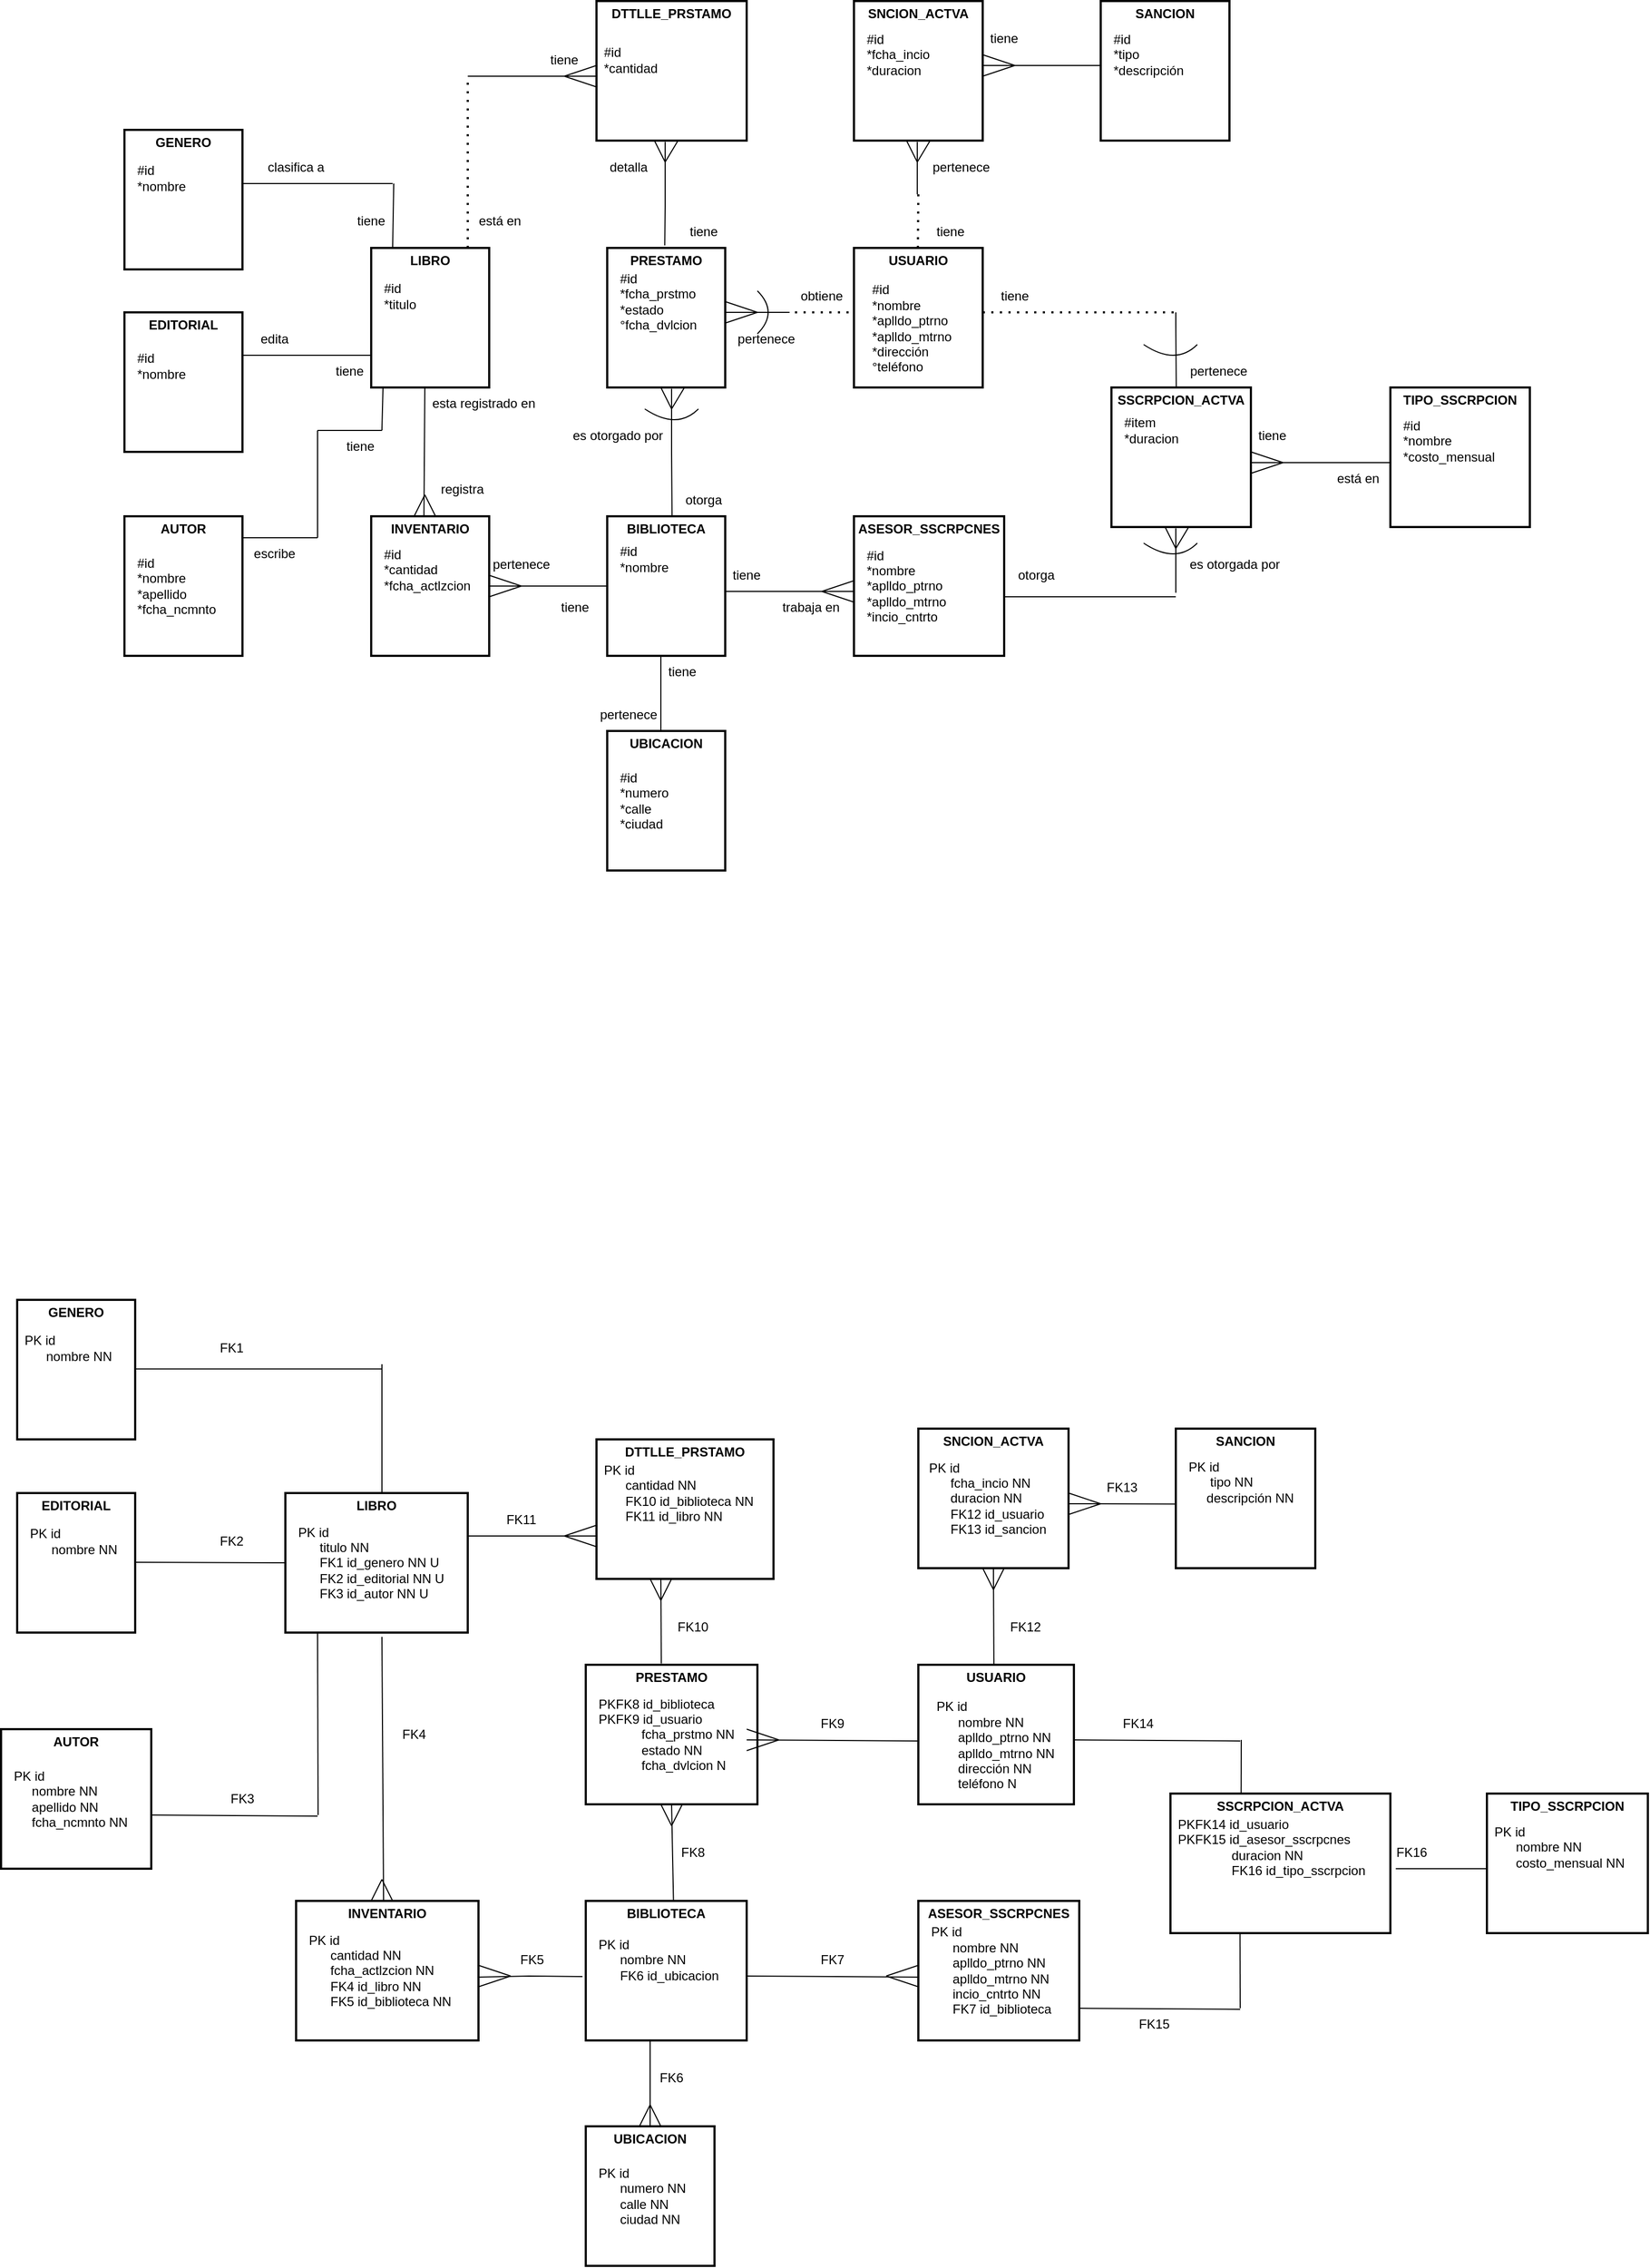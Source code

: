<mxfile version="22.0.4" type="github" pages="4">
  <diagram id="R2lEEEUBdFMjLlhIrx00" name="Page-1">
    <mxGraphModel dx="3290" dy="2029" grid="1" gridSize="10" guides="1" tooltips="1" connect="1" arrows="1" fold="1" page="1" pageScale="1" pageWidth="850" pageHeight="1100" math="0" shadow="0" extFonts="Permanent Marker^https://fonts.googleapis.com/css?family=Permanent+Marker">
      <root>
        <mxCell id="0" />
        <mxCell id="1" parent="0" />
        <mxCell id="H4giXLRnW2gy8_b_BsiK-1" value="LIBRO" style="swimlane;whiteSpace=wrap;html=1;perimeterSpacing=7;strokeWidth=2;swimlaneLine=0;glass=0;fillColor=none;strokeColor=#000000;" parent="1" vertex="1">
          <mxGeometry x="-250" y="-260" width="110" height="130" as="geometry" />
        </mxCell>
        <mxCell id="H4giXLRnW2gy8_b_BsiK-2" value="#id&lt;br&gt;*titulo" style="text;html=1;align=left;verticalAlign=middle;resizable=0;points=[];autosize=1;strokeColor=none;fillColor=none;" parent="H4giXLRnW2gy8_b_BsiK-1" vertex="1">
          <mxGeometry x="10" y="25" width="50" height="40" as="geometry" />
        </mxCell>
        <mxCell id="H4giXLRnW2gy8_b_BsiK-4" value="AUTOR" style="swimlane;whiteSpace=wrap;html=1;perimeterSpacing=7;strokeWidth=2;swimlaneLine=0;glass=0;fillColor=none;strokeColor=#000000;" parent="1" vertex="1">
          <mxGeometry x="-480" y="-10" width="110" height="130" as="geometry" />
        </mxCell>
        <mxCell id="H4giXLRnW2gy8_b_BsiK-5" value="#id&lt;br&gt;*nombre&lt;br&gt;*apellido&lt;br&gt;*fcha_ncmnto&lt;br&gt;" style="text;html=1;align=left;verticalAlign=middle;resizable=0;points=[];autosize=1;strokeColor=none;fillColor=none;" parent="H4giXLRnW2gy8_b_BsiK-4" vertex="1">
          <mxGeometry x="10" y="30" width="100" height="70" as="geometry" />
        </mxCell>
        <mxCell id="H4giXLRnW2gy8_b_BsiK-6" value="EDITORIAL" style="swimlane;whiteSpace=wrap;html=1;perimeterSpacing=7;strokeWidth=2;swimlaneLine=0;glass=0;fillColor=none;strokeColor=#000000;" parent="1" vertex="1">
          <mxGeometry x="-480" y="-200" width="110" height="130" as="geometry" />
        </mxCell>
        <mxCell id="H4giXLRnW2gy8_b_BsiK-7" value="#id&lt;br&gt;*nombre&lt;br&gt;" style="text;html=1;align=left;verticalAlign=middle;resizable=0;points=[];autosize=1;strokeColor=none;fillColor=none;" parent="H4giXLRnW2gy8_b_BsiK-6" vertex="1">
          <mxGeometry x="10" y="30" width="70" height="40" as="geometry" />
        </mxCell>
        <mxCell id="H4giXLRnW2gy8_b_BsiK-8" value="ASESOR_SSCRPCNES" style="swimlane;whiteSpace=wrap;html=1;perimeterSpacing=7;strokeWidth=2;swimlaneLine=0;glass=0;fillColor=none;strokeColor=#000000;" parent="1" vertex="1">
          <mxGeometry x="200" y="-10" width="140" height="130" as="geometry" />
        </mxCell>
        <mxCell id="H4giXLRnW2gy8_b_BsiK-9" value="#id&lt;br&gt;*nombre&lt;br&gt;*aplldo_ptrno&lt;br style=&quot;border-color: var(--border-color);&quot;&gt;*aplldo_mtrno&lt;br&gt;*incio_cntrto" style="text;html=1;align=left;verticalAlign=middle;resizable=0;points=[];autosize=1;strokeColor=none;fillColor=none;" parent="H4giXLRnW2gy8_b_BsiK-8" vertex="1">
          <mxGeometry x="10" y="20" width="100" height="90" as="geometry" />
        </mxCell>
        <mxCell id="H4giXLRnW2gy8_b_BsiK-10" value="GENERO" style="swimlane;whiteSpace=wrap;html=1;perimeterSpacing=7;strokeWidth=2;swimlaneLine=0;glass=0;fillColor=none;strokeColor=#000000;" parent="1" vertex="1">
          <mxGeometry x="-480" y="-370" width="110" height="130" as="geometry" />
        </mxCell>
        <mxCell id="H4giXLRnW2gy8_b_BsiK-11" value="#id&lt;br&gt;*nombre" style="text;html=1;align=left;verticalAlign=middle;resizable=0;points=[];autosize=1;strokeColor=none;fillColor=none;" parent="H4giXLRnW2gy8_b_BsiK-10" vertex="1">
          <mxGeometry x="10" y="25" width="70" height="40" as="geometry" />
        </mxCell>
        <mxCell id="H4giXLRnW2gy8_b_BsiK-12" value="BIBLIOTECA" style="swimlane;whiteSpace=wrap;html=1;perimeterSpacing=7;strokeWidth=2;swimlaneLine=0;glass=0;fillColor=none;strokeColor=#000000;" parent="1" vertex="1">
          <mxGeometry x="-30" y="-10" width="110" height="130" as="geometry" />
        </mxCell>
        <mxCell id="H4giXLRnW2gy8_b_BsiK-13" value="#id&lt;br&gt;*nombre&lt;br&gt;" style="text;html=1;align=left;verticalAlign=middle;resizable=0;points=[];autosize=1;strokeColor=none;fillColor=none;" parent="H4giXLRnW2gy8_b_BsiK-12" vertex="1">
          <mxGeometry x="10" y="20" width="70" height="40" as="geometry" />
        </mxCell>
        <mxCell id="H4giXLRnW2gy8_b_BsiK-14" value="PRESTAMO" style="swimlane;whiteSpace=wrap;html=1;perimeterSpacing=7;strokeWidth=2;swimlaneLine=0;glass=0;fillColor=none;strokeColor=#000000;" parent="1" vertex="1">
          <mxGeometry x="-30" y="-260" width="110" height="130" as="geometry" />
        </mxCell>
        <mxCell id="H4giXLRnW2gy8_b_BsiK-15" value="#id&lt;br&gt;*fcha_prstmo&lt;br&gt;*estado&lt;br&gt;°fcha_dvlcion" style="text;html=1;align=left;verticalAlign=middle;resizable=0;points=[];autosize=1;strokeColor=none;fillColor=none;" parent="H4giXLRnW2gy8_b_BsiK-14" vertex="1">
          <mxGeometry x="10" y="15" width="100" height="70" as="geometry" />
        </mxCell>
        <mxCell id="H4giXLRnW2gy8_b_BsiK-18" value="INVENTARIO" style="swimlane;whiteSpace=wrap;html=1;perimeterSpacing=7;strokeWidth=2;swimlaneLine=0;glass=0;fillColor=none;strokeColor=#000000;" parent="1" vertex="1">
          <mxGeometry x="-250" y="-10" width="110" height="130" as="geometry" />
        </mxCell>
        <mxCell id="H4giXLRnW2gy8_b_BsiK-19" value="#id&lt;br&gt;*cantidad&lt;br&gt;*fcha_actlzcion" style="text;html=1;align=left;verticalAlign=middle;resizable=0;points=[];autosize=1;strokeColor=none;fillColor=none;" parent="H4giXLRnW2gy8_b_BsiK-18" vertex="1">
          <mxGeometry x="10" y="20" width="100" height="60" as="geometry" />
        </mxCell>
        <mxCell id="H4giXLRnW2gy8_b_BsiK-22" value="TIPO_SSCRPCION" style="swimlane;whiteSpace=wrap;html=1;perimeterSpacing=7;strokeWidth=2;swimlaneLine=0;glass=0;fillColor=none;strokeColor=#000000;startSize=23;" parent="1" vertex="1">
          <mxGeometry x="700" y="-130" width="130" height="130" as="geometry" />
        </mxCell>
        <mxCell id="H4giXLRnW2gy8_b_BsiK-23" value="#id&lt;br&gt;*nombre&lt;br&gt;*costo_mensual&lt;br&gt;" style="text;html=1;align=left;verticalAlign=middle;resizable=0;points=[];autosize=1;strokeColor=none;fillColor=none;" parent="H4giXLRnW2gy8_b_BsiK-22" vertex="1">
          <mxGeometry x="10" y="20" width="110" height="60" as="geometry" />
        </mxCell>
        <mxCell id="H4giXLRnW2gy8_b_BsiK-24" value="UBICACION" style="swimlane;whiteSpace=wrap;html=1;perimeterSpacing=7;strokeWidth=2;swimlaneLine=0;glass=0;fillColor=none;strokeColor=#000000;" parent="1" vertex="1">
          <mxGeometry x="-30" y="190" width="110" height="130" as="geometry" />
        </mxCell>
        <mxCell id="H4giXLRnW2gy8_b_BsiK-25" value="#id&lt;br&gt;*numero&lt;br&gt;*calle&lt;br&gt;*ciudad" style="text;html=1;align=left;verticalAlign=middle;resizable=0;points=[];autosize=1;strokeColor=none;fillColor=none;" parent="H4giXLRnW2gy8_b_BsiK-24" vertex="1">
          <mxGeometry x="10" y="30" width="70" height="70" as="geometry" />
        </mxCell>
        <mxCell id="H4giXLRnW2gy8_b_BsiK-26" value="USUARIO" style="swimlane;whiteSpace=wrap;html=1;perimeterSpacing=7;strokeWidth=2;swimlaneLine=0;glass=0;fillColor=none;strokeColor=#000000;startSize=23;" parent="1" vertex="1">
          <mxGeometry x="200" y="-260" width="120" height="130" as="geometry" />
        </mxCell>
        <mxCell id="H4giXLRnW2gy8_b_BsiK-27" value="#id&lt;br&gt;*nombre&lt;br&gt;*aplldo_ptrno&lt;br&gt;*aplldo_mtrno&lt;br&gt;*dirección&lt;br&gt;°teléfono" style="text;html=1;align=left;verticalAlign=middle;resizable=0;points=[];autosize=1;strokeColor=none;fillColor=none;" parent="H4giXLRnW2gy8_b_BsiK-26" vertex="1">
          <mxGeometry x="15" y="25" width="100" height="100" as="geometry" />
        </mxCell>
        <mxCell id="H4giXLRnW2gy8_b_BsiK-38" value="" style="endArrow=none;html=1;rounded=0;" parent="1" edge="1">
          <mxGeometry width="50" height="50" relative="1" as="geometry">
            <mxPoint x="80" y="60" as="sourcePoint" />
            <mxPoint x="200" y="60" as="targetPoint" />
          </mxGeometry>
        </mxCell>
        <mxCell id="H4giXLRnW2gy8_b_BsiK-39" value="" style="endArrow=none;html=1;rounded=0;" parent="1" edge="1">
          <mxGeometry width="50" height="50" relative="1" as="geometry">
            <mxPoint x="170" y="60" as="sourcePoint" />
            <mxPoint x="200" y="70" as="targetPoint" />
          </mxGeometry>
        </mxCell>
        <mxCell id="H4giXLRnW2gy8_b_BsiK-40" value="" style="endArrow=none;html=1;rounded=0;" parent="1" edge="1">
          <mxGeometry width="50" height="50" relative="1" as="geometry">
            <mxPoint x="170" y="60" as="sourcePoint" />
            <mxPoint x="200" y="50" as="targetPoint" />
          </mxGeometry>
        </mxCell>
        <mxCell id="H4giXLRnW2gy8_b_BsiK-44" value="" style="endArrow=none;html=1;rounded=0;entryX=0.527;entryY=0.04;entryDx=0;entryDy=0;entryPerimeter=0;" parent="1" edge="1">
          <mxGeometry width="50" height="50" relative="1" as="geometry">
            <mxPoint x="-200" y="-30" as="sourcePoint" />
            <mxPoint x="-190" y="-10" as="targetPoint" />
          </mxGeometry>
        </mxCell>
        <mxCell id="H4giXLRnW2gy8_b_BsiK-48" value="" style="endArrow=none;html=1;rounded=0;entryX=0.463;entryY=0.04;entryDx=0;entryDy=0;entryPerimeter=0;" parent="1" edge="1">
          <mxGeometry width="50" height="50" relative="1" as="geometry">
            <mxPoint x="30" y="-128.76" as="sourcePoint" />
            <mxPoint x="30.412" y="-10.0" as="targetPoint" />
            <Array as="points">
              <mxPoint x="30" y="-68.76" />
            </Array>
          </mxGeometry>
        </mxCell>
        <mxCell id="H4giXLRnW2gy8_b_BsiK-49" value="" style="endArrow=none;html=1;rounded=0;entryX=0.527;entryY=0.04;entryDx=0;entryDy=0;entryPerimeter=0;" parent="1" edge="1">
          <mxGeometry width="50" height="50" relative="1" as="geometry">
            <mxPoint x="42" y="-130" as="sourcePoint" />
            <mxPoint x="30" y="-110" as="targetPoint" />
          </mxGeometry>
        </mxCell>
        <mxCell id="H4giXLRnW2gy8_b_BsiK-50" value="" style="endArrow=none;html=1;rounded=0;entryX=0.527;entryY=0.04;entryDx=0;entryDy=0;entryPerimeter=0;" parent="1" edge="1">
          <mxGeometry width="50" height="50" relative="1" as="geometry">
            <mxPoint x="20" y="-130" as="sourcePoint" />
            <mxPoint x="30" y="-110" as="targetPoint" />
          </mxGeometry>
        </mxCell>
        <mxCell id="H4giXLRnW2gy8_b_BsiK-51" value="" style="endArrow=none;html=1;rounded=0;" parent="1" edge="1">
          <mxGeometry width="50" height="50" relative="1" as="geometry">
            <mxPoint x="-140" y="55" as="sourcePoint" />
            <mxPoint x="-30" y="55" as="targetPoint" />
          </mxGeometry>
        </mxCell>
        <mxCell id="H4giXLRnW2gy8_b_BsiK-52" value="" style="endArrow=none;html=1;rounded=0;" parent="1" edge="1">
          <mxGeometry width="50" height="50" relative="1" as="geometry">
            <mxPoint x="-140" y="65" as="sourcePoint" />
            <mxPoint x="-110" y="55" as="targetPoint" />
          </mxGeometry>
        </mxCell>
        <mxCell id="H4giXLRnW2gy8_b_BsiK-53" value="" style="endArrow=none;html=1;rounded=0;" parent="1" edge="1">
          <mxGeometry width="50" height="50" relative="1" as="geometry">
            <mxPoint x="-140" y="45" as="sourcePoint" />
            <mxPoint x="-110" y="55" as="targetPoint" />
          </mxGeometry>
        </mxCell>
        <mxCell id="H4giXLRnW2gy8_b_BsiK-54" value="SSCRPCION_ACTVA" style="swimlane;whiteSpace=wrap;html=1;perimeterSpacing=7;strokeWidth=2;swimlaneLine=0;glass=0;fillColor=none;strokeColor=#000000;startSize=23;" parent="1" vertex="1">
          <mxGeometry x="440" y="-130" width="130" height="130" as="geometry" />
        </mxCell>
        <mxCell id="H4giXLRnW2gy8_b_BsiK-55" value="#item&lt;br&gt;*duracion" style="text;html=1;align=left;verticalAlign=middle;resizable=0;points=[];autosize=1;strokeColor=none;fillColor=none;" parent="H4giXLRnW2gy8_b_BsiK-54" vertex="1">
          <mxGeometry x="10" y="20" width="70" height="40" as="geometry" />
        </mxCell>
        <mxCell id="H4giXLRnW2gy8_b_BsiK-56" value="" style="endArrow=none;html=1;rounded=0;" parent="1" edge="1">
          <mxGeometry width="50" height="50" relative="1" as="geometry">
            <mxPoint x="570" y="-60" as="sourcePoint" />
            <mxPoint x="700" y="-60" as="targetPoint" />
          </mxGeometry>
        </mxCell>
        <mxCell id="H4giXLRnW2gy8_b_BsiK-64" value="" style="endArrow=none;html=1;rounded=0;exitX=0.453;exitY=0.045;exitDx=0;exitDy=0;exitPerimeter=0;" parent="1" source="H4giXLRnW2gy8_b_BsiK-18" edge="1">
          <mxGeometry width="50" height="50" relative="1" as="geometry">
            <mxPoint x="-200" y="-65.42" as="sourcePoint" />
            <mxPoint x="-200" y="-130" as="targetPoint" />
          </mxGeometry>
        </mxCell>
        <mxCell id="H4giXLRnW2gy8_b_BsiK-70" value="" style="endArrow=none;dashed=1;html=1;dashPattern=1 3;strokeWidth=2;rounded=0;" parent="1" edge="1">
          <mxGeometry width="50" height="50" relative="1" as="geometry">
            <mxPoint x="145" y="-200" as="sourcePoint" />
            <mxPoint x="200" y="-200" as="targetPoint" />
          </mxGeometry>
        </mxCell>
        <mxCell id="H4giXLRnW2gy8_b_BsiK-72" value="" style="endArrow=none;dashed=1;html=1;dashPattern=1 3;strokeWidth=2;rounded=0;" parent="1" edge="1">
          <mxGeometry width="50" height="50" relative="1" as="geometry">
            <mxPoint x="320" y="-200" as="sourcePoint" />
            <mxPoint x="500" y="-200" as="targetPoint" />
          </mxGeometry>
        </mxCell>
        <mxCell id="H4giXLRnW2gy8_b_BsiK-73" value="" style="endArrow=none;html=1;rounded=0;" parent="1" edge="1">
          <mxGeometry width="50" height="50" relative="1" as="geometry">
            <mxPoint x="570" y="-50" as="sourcePoint" />
            <mxPoint x="600" y="-60" as="targetPoint" />
          </mxGeometry>
        </mxCell>
        <mxCell id="H4giXLRnW2gy8_b_BsiK-74" value="" style="endArrow=none;html=1;rounded=0;" parent="1" edge="1">
          <mxGeometry width="50" height="50" relative="1" as="geometry">
            <mxPoint x="570" y="-70" as="sourcePoint" />
            <mxPoint x="600" y="-60" as="targetPoint" />
          </mxGeometry>
        </mxCell>
        <mxCell id="H4giXLRnW2gy8_b_BsiK-75" value="" style="endArrow=none;html=1;rounded=0;entryX=0.527;entryY=0.04;entryDx=0;entryDy=0;entryPerimeter=0;" parent="1" edge="1">
          <mxGeometry width="50" height="50" relative="1" as="geometry">
            <mxPoint x="-200" y="-30" as="sourcePoint" />
            <mxPoint x="-210" y="-10" as="targetPoint" />
          </mxGeometry>
        </mxCell>
        <mxCell id="EypJaARRxdL0kcCX-JCz-1" value="SANCION" style="swimlane;whiteSpace=wrap;html=1;perimeterSpacing=7;strokeWidth=2;swimlaneLine=0;glass=0;fillColor=none;strokeColor=#000000;" parent="1" vertex="1">
          <mxGeometry x="430" y="-490" width="120" height="130" as="geometry" />
        </mxCell>
        <mxCell id="EypJaARRxdL0kcCX-JCz-2" value="#id&lt;br&gt;*tipo&lt;br&gt;*descripción" style="text;html=1;align=left;verticalAlign=middle;resizable=0;points=[];autosize=1;strokeColor=none;fillColor=none;" parent="EypJaARRxdL0kcCX-JCz-1" vertex="1">
          <mxGeometry x="10" y="20" width="90" height="60" as="geometry" />
        </mxCell>
        <mxCell id="S-VLBww7oqnaBR2FUpV8-1" value="DTTLLE_PRSTAMO" style="swimlane;whiteSpace=wrap;html=1;perimeterSpacing=7;strokeWidth=2;swimlaneLine=0;glass=0;fillColor=none;strokeColor=#000000;" parent="1" vertex="1">
          <mxGeometry x="-40" y="-490" width="140" height="130" as="geometry" />
        </mxCell>
        <mxCell id="S-VLBww7oqnaBR2FUpV8-2" value="#id&lt;br&gt;*cantidad" style="text;html=1;align=left;verticalAlign=middle;resizable=0;points=[];autosize=1;strokeColor=none;fillColor=none;" parent="S-VLBww7oqnaBR2FUpV8-1" vertex="1">
          <mxGeometry x="5" y="35" width="70" height="40" as="geometry" />
        </mxCell>
        <mxCell id="S-VLBww7oqnaBR2FUpV8-3" value="SNCION_ACTVA" style="swimlane;whiteSpace=wrap;html=1;perimeterSpacing=7;strokeWidth=2;swimlaneLine=0;glass=0;fillColor=none;strokeColor=#000000;" parent="1" vertex="1">
          <mxGeometry x="200" y="-490" width="120" height="130" as="geometry" />
        </mxCell>
        <mxCell id="S-VLBww7oqnaBR2FUpV8-4" value="#id&lt;br&gt;*fcha_incio&lt;br&gt;*duracion" style="text;html=1;align=left;verticalAlign=middle;resizable=0;points=[];autosize=1;strokeColor=none;fillColor=none;" parent="S-VLBww7oqnaBR2FUpV8-3" vertex="1">
          <mxGeometry x="10" y="20" width="80" height="60" as="geometry" />
        </mxCell>
        <mxCell id="GH0MOSMfjArAOOD4JNbw-7" value="" style="endArrow=none;html=1;rounded=0;entryX=0.463;entryY=0.04;entryDx=0;entryDy=0;entryPerimeter=0;" parent="1" edge="1">
          <mxGeometry width="50" height="50" relative="1" as="geometry">
            <mxPoint x="500" y="-200" as="sourcePoint" />
            <mxPoint x="500.412" y="-130.0" as="targetPoint" />
            <Array as="points">
              <mxPoint x="500" y="-188.76" />
            </Array>
          </mxGeometry>
        </mxCell>
        <mxCell id="GH0MOSMfjArAOOD4JNbw-11" value="" style="endArrow=none;html=1;rounded=0;" parent="1" edge="1">
          <mxGeometry width="50" height="50" relative="1" as="geometry">
            <mxPoint x="500" y="1.24" as="sourcePoint" />
            <mxPoint x="500" y="60" as="targetPoint" />
            <Array as="points">
              <mxPoint x="500" y="61.24" />
            </Array>
          </mxGeometry>
        </mxCell>
        <mxCell id="GH0MOSMfjArAOOD4JNbw-12" value="" style="endArrow=none;html=1;rounded=0;entryX=0.527;entryY=0.04;entryDx=0;entryDy=0;entryPerimeter=0;" parent="1" edge="1">
          <mxGeometry width="50" height="50" relative="1" as="geometry">
            <mxPoint x="512" as="sourcePoint" />
            <mxPoint x="500" y="20" as="targetPoint" />
          </mxGeometry>
        </mxCell>
        <mxCell id="GH0MOSMfjArAOOD4JNbw-13" value="" style="endArrow=none;html=1;rounded=0;entryX=0.527;entryY=0.04;entryDx=0;entryDy=0;entryPerimeter=0;" parent="1" edge="1">
          <mxGeometry width="50" height="50" relative="1" as="geometry">
            <mxPoint x="490" as="sourcePoint" />
            <mxPoint x="500" y="20" as="targetPoint" />
          </mxGeometry>
        </mxCell>
        <mxCell id="DUa70TX9F5eCYLsNKyrX-1" value="" style="endArrow=none;html=1;rounded=0;" parent="1" edge="1">
          <mxGeometry width="50" height="50" relative="1" as="geometry">
            <mxPoint x="340" y="65" as="sourcePoint" />
            <mxPoint x="500" y="65" as="targetPoint" />
          </mxGeometry>
        </mxCell>
        <mxCell id="DUa70TX9F5eCYLsNKyrX-4" value="" style="endArrow=none;html=1;rounded=0;" parent="1" edge="1">
          <mxGeometry width="50" height="50" relative="1" as="geometry">
            <mxPoint x="20" y="120.0" as="sourcePoint" />
            <mxPoint x="20" y="178.76" as="targetPoint" />
            <Array as="points">
              <mxPoint x="20" y="190" />
            </Array>
          </mxGeometry>
        </mxCell>
        <mxCell id="DUa70TX9F5eCYLsNKyrX-9" value="" style="endArrow=none;html=1;rounded=0;" parent="1" edge="1">
          <mxGeometry width="50" height="50" relative="1" as="geometry">
            <mxPoint x="-370" y="10" as="sourcePoint" />
            <mxPoint x="-300" y="10" as="targetPoint" />
          </mxGeometry>
        </mxCell>
        <mxCell id="DUa70TX9F5eCYLsNKyrX-12" value="" style="endArrow=none;html=1;rounded=0;exitX=0.453;exitY=0.045;exitDx=0;exitDy=0;exitPerimeter=0;" parent="1" edge="1">
          <mxGeometry width="50" height="50" relative="1" as="geometry">
            <mxPoint x="-230" y="-260" as="sourcePoint" />
            <mxPoint x="-229" y="-320" as="targetPoint" />
          </mxGeometry>
        </mxCell>
        <mxCell id="DUa70TX9F5eCYLsNKyrX-14" value="" style="endArrow=none;html=1;rounded=0;" parent="1" edge="1">
          <mxGeometry width="50" height="50" relative="1" as="geometry">
            <mxPoint x="-370" y="-160" as="sourcePoint" />
            <mxPoint x="-250" y="-160" as="targetPoint" />
          </mxGeometry>
        </mxCell>
        <mxCell id="DUa70TX9F5eCYLsNKyrX-15" value="" style="endArrow=none;html=1;rounded=0;exitX=0.453;exitY=0.045;exitDx=0;exitDy=0;exitPerimeter=0;" parent="1" edge="1">
          <mxGeometry width="50" height="50" relative="1" as="geometry">
            <mxPoint x="-300" y="10" as="sourcePoint" />
            <mxPoint x="-300" y="-90" as="targetPoint" />
          </mxGeometry>
        </mxCell>
        <mxCell id="DUa70TX9F5eCYLsNKyrX-16" value="" style="endArrow=none;html=1;rounded=0;" parent="1" edge="1">
          <mxGeometry width="50" height="50" relative="1" as="geometry">
            <mxPoint x="-300" y="-90" as="sourcePoint" />
            <mxPoint x="-240" y="-90" as="targetPoint" />
          </mxGeometry>
        </mxCell>
        <mxCell id="DUa70TX9F5eCYLsNKyrX-17" value="" style="endArrow=none;html=1;rounded=0;exitX=0.453;exitY=0.045;exitDx=0;exitDy=0;exitPerimeter=0;" parent="1" edge="1">
          <mxGeometry width="50" height="50" relative="1" as="geometry">
            <mxPoint x="-240" y="-90" as="sourcePoint" />
            <mxPoint x="-239" y="-130" as="targetPoint" />
          </mxGeometry>
        </mxCell>
        <mxCell id="DUa70TX9F5eCYLsNKyrX-18" value="" style="endArrow=none;html=1;rounded=0;" parent="1" edge="1">
          <mxGeometry width="50" height="50" relative="1" as="geometry">
            <mxPoint x="-370" y="-320" as="sourcePoint" />
            <mxPoint x="-230" y="-320" as="targetPoint" />
          </mxGeometry>
        </mxCell>
        <mxCell id="DUa70TX9F5eCYLsNKyrX-19" value="" style="endArrow=none;html=1;rounded=0;" parent="1" edge="1">
          <mxGeometry width="50" height="50" relative="1" as="geometry">
            <mxPoint x="80" y="-200" as="sourcePoint" />
            <mxPoint x="140" y="-200" as="targetPoint" />
          </mxGeometry>
        </mxCell>
        <mxCell id="DUa70TX9F5eCYLsNKyrX-20" value="" style="endArrow=none;html=1;rounded=0;" parent="1" edge="1">
          <mxGeometry width="50" height="50" relative="1" as="geometry">
            <mxPoint x="80" y="-190" as="sourcePoint" />
            <mxPoint x="110" y="-200" as="targetPoint" />
          </mxGeometry>
        </mxCell>
        <mxCell id="DUa70TX9F5eCYLsNKyrX-21" value="" style="endArrow=none;html=1;rounded=0;" parent="1" edge="1">
          <mxGeometry width="50" height="50" relative="1" as="geometry">
            <mxPoint x="80" y="-210" as="sourcePoint" />
            <mxPoint x="110" y="-200" as="targetPoint" />
          </mxGeometry>
        </mxCell>
        <mxCell id="DUa70TX9F5eCYLsNKyrX-24" value="" style="endArrow=none;html=1;rounded=0;entryX=0.489;entryY=0.032;entryDx=0;entryDy=0;entryPerimeter=0;" parent="1" target="H4giXLRnW2gy8_b_BsiK-14" edge="1">
          <mxGeometry width="50" height="50" relative="1" as="geometry">
            <mxPoint x="24" y="-358.76" as="sourcePoint" />
            <mxPoint x="24" y="-270" as="targetPoint" />
            <Array as="points">
              <mxPoint x="24" y="-298.76" />
            </Array>
          </mxGeometry>
        </mxCell>
        <mxCell id="DUa70TX9F5eCYLsNKyrX-25" value="" style="endArrow=none;html=1;rounded=0;entryX=0.527;entryY=0.04;entryDx=0;entryDy=0;entryPerimeter=0;" parent="1" edge="1">
          <mxGeometry width="50" height="50" relative="1" as="geometry">
            <mxPoint x="36" y="-360" as="sourcePoint" />
            <mxPoint x="24" y="-340" as="targetPoint" />
          </mxGeometry>
        </mxCell>
        <mxCell id="DUa70TX9F5eCYLsNKyrX-26" value="" style="endArrow=none;html=1;rounded=0;entryX=0.527;entryY=0.04;entryDx=0;entryDy=0;entryPerimeter=0;" parent="1" edge="1">
          <mxGeometry width="50" height="50" relative="1" as="geometry">
            <mxPoint x="14" y="-360" as="sourcePoint" />
            <mxPoint x="24" y="-340" as="targetPoint" />
          </mxGeometry>
        </mxCell>
        <mxCell id="NUOY1IdHtPBoxNcX3U5L-3" value="" style="endArrow=none;dashed=1;html=1;dashPattern=1 3;strokeWidth=2;rounded=0;" parent="1" edge="1">
          <mxGeometry width="50" height="50" relative="1" as="geometry">
            <mxPoint x="-160" y="-260" as="sourcePoint" />
            <mxPoint x="-160" y="-420" as="targetPoint" />
          </mxGeometry>
        </mxCell>
        <mxCell id="NUOY1IdHtPBoxNcX3U5L-5" value="" style="endArrow=none;html=1;rounded=0;" parent="1" edge="1">
          <mxGeometry width="50" height="50" relative="1" as="geometry">
            <mxPoint x="-160" y="-420" as="sourcePoint" />
            <mxPoint x="-40" y="-420" as="targetPoint" />
          </mxGeometry>
        </mxCell>
        <mxCell id="NUOY1IdHtPBoxNcX3U5L-6" value="" style="endArrow=none;html=1;rounded=0;" parent="1" edge="1">
          <mxGeometry width="50" height="50" relative="1" as="geometry">
            <mxPoint x="-70" y="-420" as="sourcePoint" />
            <mxPoint x="-40" y="-410" as="targetPoint" />
          </mxGeometry>
        </mxCell>
        <mxCell id="NUOY1IdHtPBoxNcX3U5L-7" value="" style="endArrow=none;html=1;rounded=0;" parent="1" edge="1">
          <mxGeometry width="50" height="50" relative="1" as="geometry">
            <mxPoint x="-70" y="-420" as="sourcePoint" />
            <mxPoint x="-40" y="-430" as="targetPoint" />
          </mxGeometry>
        </mxCell>
        <mxCell id="NUOY1IdHtPBoxNcX3U5L-8" value="" style="endArrow=none;dashed=1;html=1;dashPattern=1 3;strokeWidth=2;rounded=0;" parent="1" edge="1">
          <mxGeometry width="50" height="50" relative="1" as="geometry">
            <mxPoint x="259.58" y="-260" as="sourcePoint" />
            <mxPoint x="260" y="-310" as="targetPoint" />
          </mxGeometry>
        </mxCell>
        <mxCell id="NUOY1IdHtPBoxNcX3U5L-9" value="" style="endArrow=none;html=1;rounded=0;" parent="1" edge="1">
          <mxGeometry width="50" height="50" relative="1" as="geometry">
            <mxPoint x="259" y="-358.76" as="sourcePoint" />
            <mxPoint x="259" y="-310" as="targetPoint" />
            <Array as="points" />
          </mxGeometry>
        </mxCell>
        <mxCell id="NUOY1IdHtPBoxNcX3U5L-10" value="" style="endArrow=none;html=1;rounded=0;entryX=0.527;entryY=0.04;entryDx=0;entryDy=0;entryPerimeter=0;" parent="1" edge="1">
          <mxGeometry width="50" height="50" relative="1" as="geometry">
            <mxPoint x="271" y="-360" as="sourcePoint" />
            <mxPoint x="259" y="-340" as="targetPoint" />
          </mxGeometry>
        </mxCell>
        <mxCell id="NUOY1IdHtPBoxNcX3U5L-11" value="" style="endArrow=none;html=1;rounded=0;entryX=0.527;entryY=0.04;entryDx=0;entryDy=0;entryPerimeter=0;" parent="1" edge="1">
          <mxGeometry width="50" height="50" relative="1" as="geometry">
            <mxPoint x="249" y="-360" as="sourcePoint" />
            <mxPoint x="259" y="-340" as="targetPoint" />
          </mxGeometry>
        </mxCell>
        <mxCell id="NUOY1IdHtPBoxNcX3U5L-12" value="tiene" style="text;html=1;strokeColor=none;fillColor=none;align=center;verticalAlign=middle;whiteSpace=wrap;rounded=0;" parent="1" vertex="1">
          <mxGeometry x="-280" y="-300" width="60" height="30" as="geometry" />
        </mxCell>
        <mxCell id="NUOY1IdHtPBoxNcX3U5L-13" value="clasifica a" style="text;html=1;strokeColor=none;fillColor=none;align=center;verticalAlign=middle;whiteSpace=wrap;rounded=0;" parent="1" vertex="1">
          <mxGeometry x="-350" y="-350" width="60" height="30" as="geometry" />
        </mxCell>
        <mxCell id="NUOY1IdHtPBoxNcX3U5L-14" value="" style="endArrow=none;html=1;rounded=0;" parent="1" edge="1">
          <mxGeometry width="50" height="50" relative="1" as="geometry">
            <mxPoint x="320" y="-430" as="sourcePoint" />
            <mxPoint x="430" y="-430" as="targetPoint" />
          </mxGeometry>
        </mxCell>
        <mxCell id="NUOY1IdHtPBoxNcX3U5L-15" value="" style="endArrow=none;html=1;rounded=0;" parent="1" edge="1">
          <mxGeometry width="50" height="50" relative="1" as="geometry">
            <mxPoint x="320" y="-420" as="sourcePoint" />
            <mxPoint x="350" y="-430" as="targetPoint" />
          </mxGeometry>
        </mxCell>
        <mxCell id="NUOY1IdHtPBoxNcX3U5L-16" value="" style="endArrow=none;html=1;rounded=0;" parent="1" edge="1">
          <mxGeometry width="50" height="50" relative="1" as="geometry">
            <mxPoint x="320" y="-440" as="sourcePoint" />
            <mxPoint x="350" y="-430" as="targetPoint" />
          </mxGeometry>
        </mxCell>
        <mxCell id="NUOY1IdHtPBoxNcX3U5L-17" value="edita" style="text;html=1;strokeColor=none;fillColor=none;align=center;verticalAlign=middle;whiteSpace=wrap;rounded=0;" parent="1" vertex="1">
          <mxGeometry x="-370" y="-190" width="60" height="30" as="geometry" />
        </mxCell>
        <mxCell id="NUOY1IdHtPBoxNcX3U5L-19" value="tiene" style="text;html=1;strokeColor=none;fillColor=none;align=center;verticalAlign=middle;whiteSpace=wrap;rounded=0;" parent="1" vertex="1">
          <mxGeometry x="-300" y="-160" width="60" height="30" as="geometry" />
        </mxCell>
        <mxCell id="NUOY1IdHtPBoxNcX3U5L-20" value="tiene" style="text;html=1;strokeColor=none;fillColor=none;align=center;verticalAlign=middle;whiteSpace=wrap;rounded=0;" parent="1" vertex="1">
          <mxGeometry x="-290" y="-90" width="60" height="30" as="geometry" />
        </mxCell>
        <mxCell id="NUOY1IdHtPBoxNcX3U5L-21" value="escribe" style="text;html=1;strokeColor=none;fillColor=none;align=center;verticalAlign=middle;whiteSpace=wrap;rounded=0;" parent="1" vertex="1">
          <mxGeometry x="-370" y="10" width="60" height="30" as="geometry" />
        </mxCell>
        <mxCell id="NUOY1IdHtPBoxNcX3U5L-22" value="pertenece" style="text;html=1;strokeColor=none;fillColor=none;align=center;verticalAlign=middle;whiteSpace=wrap;rounded=0;" parent="1" vertex="1">
          <mxGeometry x="-140" y="20" width="60" height="30" as="geometry" />
        </mxCell>
        <mxCell id="NUOY1IdHtPBoxNcX3U5L-23" value="tiene" style="text;html=1;strokeColor=none;fillColor=none;align=center;verticalAlign=middle;whiteSpace=wrap;rounded=0;" parent="1" vertex="1">
          <mxGeometry x="-90" y="60" width="60" height="30" as="geometry" />
        </mxCell>
        <mxCell id="NUOY1IdHtPBoxNcX3U5L-24" value="esta registrado en" style="text;html=1;strokeColor=none;fillColor=none;align=center;verticalAlign=middle;whiteSpace=wrap;rounded=0;" parent="1" vertex="1">
          <mxGeometry x="-200" y="-130" width="110" height="30" as="geometry" />
        </mxCell>
        <mxCell id="NUOY1IdHtPBoxNcX3U5L-25" value="registra" style="text;html=1;strokeColor=none;fillColor=none;align=center;verticalAlign=middle;whiteSpace=wrap;rounded=0;" parent="1" vertex="1">
          <mxGeometry x="-220" y="-50" width="110" height="30" as="geometry" />
        </mxCell>
        <mxCell id="NUOY1IdHtPBoxNcX3U5L-26" value="tiene" style="text;html=1;strokeColor=none;fillColor=none;align=center;verticalAlign=middle;whiteSpace=wrap;rounded=0;" parent="1" vertex="1">
          <mxGeometry x="70" y="30" width="60" height="30" as="geometry" />
        </mxCell>
        <mxCell id="NUOY1IdHtPBoxNcX3U5L-27" value="trabaja en" style="text;html=1;strokeColor=none;fillColor=none;align=center;verticalAlign=middle;whiteSpace=wrap;rounded=0;" parent="1" vertex="1">
          <mxGeometry x="130" y="60" width="60" height="30" as="geometry" />
        </mxCell>
        <mxCell id="NUOY1IdHtPBoxNcX3U5L-28" value="tiene" style="text;html=1;strokeColor=none;fillColor=none;align=center;verticalAlign=middle;whiteSpace=wrap;rounded=0;" parent="1" vertex="1">
          <mxGeometry x="10" y="120" width="60" height="30" as="geometry" />
        </mxCell>
        <mxCell id="NUOY1IdHtPBoxNcX3U5L-29" value="pertenece" style="text;html=1;strokeColor=none;fillColor=none;align=center;verticalAlign=middle;whiteSpace=wrap;rounded=0;" parent="1" vertex="1">
          <mxGeometry x="-40" y="160" width="60" height="30" as="geometry" />
        </mxCell>
        <mxCell id="NUOY1IdHtPBoxNcX3U5L-30" value="está en" style="text;html=1;strokeColor=none;fillColor=none;align=center;verticalAlign=middle;whiteSpace=wrap;rounded=0;" parent="1" vertex="1">
          <mxGeometry x="-160" y="-300" width="60" height="30" as="geometry" />
        </mxCell>
        <mxCell id="NUOY1IdHtPBoxNcX3U5L-31" value="detalla" style="text;html=1;strokeColor=none;fillColor=none;align=center;verticalAlign=middle;whiteSpace=wrap;rounded=0;" parent="1" vertex="1">
          <mxGeometry x="-40" y="-350" width="60" height="30" as="geometry" />
        </mxCell>
        <mxCell id="NUOY1IdHtPBoxNcX3U5L-32" value="tiene" style="text;html=1;strokeColor=none;fillColor=none;align=center;verticalAlign=middle;whiteSpace=wrap;rounded=0;" parent="1" vertex="1">
          <mxGeometry x="30" y="-290" width="60" height="30" as="geometry" />
        </mxCell>
        <mxCell id="NUOY1IdHtPBoxNcX3U5L-33" value="tiene" style="text;html=1;strokeColor=none;fillColor=none;align=center;verticalAlign=middle;whiteSpace=wrap;rounded=0;" parent="1" vertex="1">
          <mxGeometry x="-100" y="-450" width="60" height="30" as="geometry" />
        </mxCell>
        <mxCell id="NUOY1IdHtPBoxNcX3U5L-34" value="obtiene" style="text;html=1;strokeColor=none;fillColor=none;align=center;verticalAlign=middle;whiteSpace=wrap;rounded=0;" parent="1" vertex="1">
          <mxGeometry x="140" y="-230" width="60" height="30" as="geometry" />
        </mxCell>
        <mxCell id="NUOY1IdHtPBoxNcX3U5L-35" value="pertenece&amp;nbsp;" style="text;html=1;strokeColor=none;fillColor=none;align=center;verticalAlign=middle;whiteSpace=wrap;rounded=0;" parent="1" vertex="1">
          <mxGeometry x="90" y="-190" width="60" height="30" as="geometry" />
        </mxCell>
        <mxCell id="NUOY1IdHtPBoxNcX3U5L-37" value="otorga" style="text;html=1;strokeColor=none;fillColor=none;align=center;verticalAlign=middle;whiteSpace=wrap;rounded=0;" parent="1" vertex="1">
          <mxGeometry x="30" y="-40" width="60" height="30" as="geometry" />
        </mxCell>
        <mxCell id="NUOY1IdHtPBoxNcX3U5L-38" value="es otorgado por" style="text;html=1;strokeColor=none;fillColor=none;align=center;verticalAlign=middle;whiteSpace=wrap;rounded=0;" parent="1" vertex="1">
          <mxGeometry x="-70" y="-100" width="100" height="30" as="geometry" />
        </mxCell>
        <mxCell id="NUOY1IdHtPBoxNcX3U5L-39" value="tiene" style="text;html=1;strokeColor=none;fillColor=none;align=center;verticalAlign=middle;whiteSpace=wrap;rounded=0;" parent="1" vertex="1">
          <mxGeometry x="260" y="-290" width="60" height="30" as="geometry" />
        </mxCell>
        <mxCell id="NUOY1IdHtPBoxNcX3U5L-41" value="pertenece" style="text;html=1;strokeColor=none;fillColor=none;align=center;verticalAlign=middle;whiteSpace=wrap;rounded=0;" parent="1" vertex="1">
          <mxGeometry x="510" y="-160" width="60" height="30" as="geometry" />
        </mxCell>
        <mxCell id="NUOY1IdHtPBoxNcX3U5L-42" value="pertenece" style="text;html=1;strokeColor=none;fillColor=none;align=center;verticalAlign=middle;whiteSpace=wrap;rounded=0;" parent="1" vertex="1">
          <mxGeometry x="270" y="-350" width="60" height="30" as="geometry" />
        </mxCell>
        <mxCell id="NUOY1IdHtPBoxNcX3U5L-43" value="tiene" style="text;html=1;strokeColor=none;fillColor=none;align=center;verticalAlign=middle;whiteSpace=wrap;rounded=0;" parent="1" vertex="1">
          <mxGeometry x="310" y="-470" width="60" height="30" as="geometry" />
        </mxCell>
        <mxCell id="NUOY1IdHtPBoxNcX3U5L-44" value="tiene" style="text;html=1;strokeColor=none;fillColor=none;align=center;verticalAlign=middle;whiteSpace=wrap;rounded=0;" parent="1" vertex="1">
          <mxGeometry x="320" y="-230" width="60" height="30" as="geometry" />
        </mxCell>
        <mxCell id="NUOY1IdHtPBoxNcX3U5L-45" value="otorga" style="text;html=1;strokeColor=none;fillColor=none;align=center;verticalAlign=middle;whiteSpace=wrap;rounded=0;" parent="1" vertex="1">
          <mxGeometry x="340" y="30" width="60" height="30" as="geometry" />
        </mxCell>
        <mxCell id="NUOY1IdHtPBoxNcX3U5L-46" value="es otorgada por" style="text;html=1;strokeColor=none;fillColor=none;align=center;verticalAlign=middle;whiteSpace=wrap;rounded=0;" parent="1" vertex="1">
          <mxGeometry x="500" y="20" width="110" height="30" as="geometry" />
        </mxCell>
        <mxCell id="NUOY1IdHtPBoxNcX3U5L-49" value="tiene" style="text;html=1;strokeColor=none;fillColor=none;align=center;verticalAlign=middle;whiteSpace=wrap;rounded=0;" parent="1" vertex="1">
          <mxGeometry x="560" y="-100" width="60" height="30" as="geometry" />
        </mxCell>
        <mxCell id="a3tHTCYyTMR2YU16uLMb-4" value="" style="curved=1;endArrow=none;html=1;rounded=0;endFill=0;" parent="1" edge="1">
          <mxGeometry width="50" height="50" relative="1" as="geometry">
            <mxPoint x="470" y="-170" as="sourcePoint" />
            <mxPoint x="520" y="-170" as="targetPoint" />
            <Array as="points">
              <mxPoint x="500" y="-150" />
            </Array>
          </mxGeometry>
        </mxCell>
        <mxCell id="a3tHTCYyTMR2YU16uLMb-6" value="" style="curved=1;endArrow=none;html=1;rounded=0;endFill=0;" parent="1" edge="1">
          <mxGeometry width="50" height="50" relative="1" as="geometry">
            <mxPoint x="470" y="15" as="sourcePoint" />
            <mxPoint x="520" y="15" as="targetPoint" />
            <Array as="points">
              <mxPoint x="500" y="35" />
            </Array>
          </mxGeometry>
        </mxCell>
        <mxCell id="a3tHTCYyTMR2YU16uLMb-9" value="está en" style="text;html=1;strokeColor=none;fillColor=none;align=center;verticalAlign=middle;whiteSpace=wrap;rounded=0;" parent="1" vertex="1">
          <mxGeometry x="640" y="-60" width="60" height="30" as="geometry" />
        </mxCell>
        <mxCell id="MpfSzEpZkMOMQfDYO2Ls-223" value="LIBRO" style="swimlane;whiteSpace=wrap;html=1;perimeterSpacing=7;strokeWidth=2;swimlaneLine=0;glass=0;fillColor=none;strokeColor=#000000;" vertex="1" parent="1">
          <mxGeometry x="-330" y="900" width="170" height="130" as="geometry" />
        </mxCell>
        <mxCell id="MpfSzEpZkMOMQfDYO2Ls-224" value="PK id&lt;br&gt;&amp;nbsp; &amp;nbsp; &amp;nbsp; titulo NN&lt;br&gt;&amp;nbsp; &amp;nbsp; &amp;nbsp; FK1 id_genero NN U&lt;br&gt;&amp;nbsp; &amp;nbsp; &amp;nbsp; FK2 id_editorial NN U&lt;br&gt;&amp;nbsp; &amp;nbsp; &amp;nbsp; FK3 id_autor NN U" style="text;html=1;align=left;verticalAlign=middle;resizable=0;points=[];autosize=1;strokeColor=none;fillColor=none;" vertex="1" parent="MpfSzEpZkMOMQfDYO2Ls-223">
          <mxGeometry x="10" y="20" width="160" height="90" as="geometry" />
        </mxCell>
        <mxCell id="MpfSzEpZkMOMQfDYO2Ls-225" value="GENERO" style="swimlane;whiteSpace=wrap;html=1;perimeterSpacing=7;strokeWidth=2;swimlaneLine=0;glass=0;fillColor=none;strokeColor=#000000;" vertex="1" parent="1">
          <mxGeometry x="-580" y="720" width="110" height="130" as="geometry" />
        </mxCell>
        <mxCell id="MpfSzEpZkMOMQfDYO2Ls-226" value="PK id&lt;br&gt;&amp;nbsp; &amp;nbsp; &amp;nbsp; nombre NN" style="text;html=1;align=left;verticalAlign=middle;resizable=0;points=[];autosize=1;strokeColor=none;fillColor=none;" vertex="1" parent="MpfSzEpZkMOMQfDYO2Ls-225">
          <mxGeometry x="5" y="25" width="100" height="40" as="geometry" />
        </mxCell>
        <mxCell id="MpfSzEpZkMOMQfDYO2Ls-227" value="EDITORIAL" style="swimlane;whiteSpace=wrap;html=1;perimeterSpacing=7;strokeWidth=2;swimlaneLine=0;glass=0;fillColor=none;strokeColor=#000000;" vertex="1" parent="1">
          <mxGeometry x="-580" y="900" width="110" height="130" as="geometry" />
        </mxCell>
        <mxCell id="MpfSzEpZkMOMQfDYO2Ls-232" value="PK id&lt;br&gt;&amp;nbsp; &amp;nbsp; &amp;nbsp; nombre NN" style="text;html=1;align=left;verticalAlign=middle;resizable=0;points=[];autosize=1;strokeColor=none;fillColor=none;" vertex="1" parent="MpfSzEpZkMOMQfDYO2Ls-227">
          <mxGeometry x="10" y="25" width="100" height="40" as="geometry" />
        </mxCell>
        <mxCell id="MpfSzEpZkMOMQfDYO2Ls-229" value="AUTOR" style="swimlane;whiteSpace=wrap;html=1;perimeterSpacing=7;strokeWidth=2;swimlaneLine=0;glass=0;fillColor=none;strokeColor=#000000;" vertex="1" parent="1">
          <mxGeometry x="-595" y="1120" width="140" height="130" as="geometry" />
        </mxCell>
        <mxCell id="MpfSzEpZkMOMQfDYO2Ls-230" value="PK id&lt;br&gt;&amp;nbsp; &amp;nbsp; &amp;nbsp;nombre NN&lt;br&gt;&amp;nbsp; &amp;nbsp; &amp;nbsp;apellido NN&lt;br&gt;&amp;nbsp; &amp;nbsp; &amp;nbsp;fcha_ncmnto NN" style="text;html=1;align=left;verticalAlign=middle;resizable=0;points=[];autosize=1;strokeColor=none;fillColor=none;" vertex="1" parent="MpfSzEpZkMOMQfDYO2Ls-229">
          <mxGeometry x="10" y="30" width="130" height="70" as="geometry" />
        </mxCell>
        <mxCell id="MpfSzEpZkMOMQfDYO2Ls-234" value="" style="endArrow=none;html=1;rounded=0;" edge="1" parent="1">
          <mxGeometry width="50" height="50" relative="1" as="geometry">
            <mxPoint x="-470" y="784.41" as="sourcePoint" />
            <mxPoint x="-240" y="784.41" as="targetPoint" />
          </mxGeometry>
        </mxCell>
        <mxCell id="MpfSzEpZkMOMQfDYO2Ls-236" value="" style="endArrow=none;html=1;rounded=0;" edge="1" parent="1">
          <mxGeometry width="50" height="50" relative="1" as="geometry">
            <mxPoint x="-455" y="1200" as="sourcePoint" />
            <mxPoint x="-300" y="1201" as="targetPoint" />
          </mxGeometry>
        </mxCell>
        <mxCell id="MpfSzEpZkMOMQfDYO2Ls-238" value="" style="endArrow=none;html=1;rounded=0;" edge="1" parent="1">
          <mxGeometry width="50" height="50" relative="1" as="geometry">
            <mxPoint x="-470" y="964.5" as="sourcePoint" />
            <mxPoint x="-330" y="965" as="targetPoint" />
          </mxGeometry>
        </mxCell>
        <mxCell id="MpfSzEpZkMOMQfDYO2Ls-239" value="FK1" style="text;html=1;strokeColor=none;fillColor=none;align=center;verticalAlign=middle;whiteSpace=wrap;rounded=0;" vertex="1" parent="1">
          <mxGeometry x="-410" y="750" width="60" height="30" as="geometry" />
        </mxCell>
        <mxCell id="MpfSzEpZkMOMQfDYO2Ls-241" value="FK2" style="text;html=1;strokeColor=none;fillColor=none;align=center;verticalAlign=middle;whiteSpace=wrap;rounded=0;" vertex="1" parent="1">
          <mxGeometry x="-410" y="930" width="60" height="30" as="geometry" />
        </mxCell>
        <mxCell id="MpfSzEpZkMOMQfDYO2Ls-242" value="FK3" style="text;html=1;strokeColor=none;fillColor=none;align=center;verticalAlign=middle;whiteSpace=wrap;rounded=0;" vertex="1" parent="1">
          <mxGeometry x="-400" y="1170" width="60" height="30" as="geometry" />
        </mxCell>
        <mxCell id="MpfSzEpZkMOMQfDYO2Ls-243" value="" style="endArrow=none;html=1;rounded=0;exitX=0.453;exitY=0.045;exitDx=0;exitDy=0;exitPerimeter=0;" edge="1" parent="1">
          <mxGeometry width="50" height="50" relative="1" as="geometry">
            <mxPoint x="-240" y="900" as="sourcePoint" />
            <mxPoint x="-240" y="780" as="targetPoint" />
          </mxGeometry>
        </mxCell>
        <mxCell id="MpfSzEpZkMOMQfDYO2Ls-244" value="" style="endArrow=none;html=1;rounded=0;" edge="1" parent="1">
          <mxGeometry width="50" height="50" relative="1" as="geometry">
            <mxPoint x="-299.5" y="1200" as="sourcePoint" />
            <mxPoint x="-300" y="1030" as="targetPoint" />
          </mxGeometry>
        </mxCell>
        <mxCell id="MpfSzEpZkMOMQfDYO2Ls-245" value="INVENTARIO" style="swimlane;whiteSpace=wrap;html=1;perimeterSpacing=7;strokeWidth=2;swimlaneLine=0;glass=0;fillColor=none;strokeColor=#000000;" vertex="1" parent="1">
          <mxGeometry x="-320" y="1280" width="170" height="130" as="geometry" />
        </mxCell>
        <mxCell id="MpfSzEpZkMOMQfDYO2Ls-246" value="PK id&lt;br&gt;&amp;nbsp; &amp;nbsp; &amp;nbsp; cantidad NN&lt;br&gt;&amp;nbsp; &amp;nbsp; &amp;nbsp; fcha_actlzcion NN&lt;br&gt;&amp;nbsp; &amp;nbsp; &amp;nbsp; FK4 id_libro NN&lt;br&gt;&amp;nbsp; &amp;nbsp; &amp;nbsp; FK5 id_biblioteca NN" style="text;html=1;align=left;verticalAlign=middle;resizable=0;points=[];autosize=1;strokeColor=none;fillColor=none;" vertex="1" parent="MpfSzEpZkMOMQfDYO2Ls-245">
          <mxGeometry x="10" y="20" width="160" height="90" as="geometry" />
        </mxCell>
        <mxCell id="MpfSzEpZkMOMQfDYO2Ls-247" value="" style="endArrow=none;html=1;rounded=0;exitX=0.543;exitY=0.021;exitDx=0;exitDy=0;exitPerimeter=0;" edge="1" parent="1">
          <mxGeometry width="50" height="50" relative="1" as="geometry">
            <mxPoint x="-238.448" y="1280.004" as="sourcePoint" />
            <mxPoint x="-240" y="1033.98" as="targetPoint" />
          </mxGeometry>
        </mxCell>
        <mxCell id="MpfSzEpZkMOMQfDYO2Ls-248" value="" style="endArrow=none;html=1;rounded=0;entryX=0.527;entryY=0.04;entryDx=0;entryDy=0;entryPerimeter=0;" edge="1" parent="1">
          <mxGeometry width="50" height="50" relative="1" as="geometry">
            <mxPoint x="-240" y="1260" as="sourcePoint" />
            <mxPoint x="-230" y="1280" as="targetPoint" />
          </mxGeometry>
        </mxCell>
        <mxCell id="MpfSzEpZkMOMQfDYO2Ls-249" value="" style="endArrow=none;html=1;rounded=0;entryX=0.527;entryY=0.04;entryDx=0;entryDy=0;entryPerimeter=0;" edge="1" parent="1">
          <mxGeometry width="50" height="50" relative="1" as="geometry">
            <mxPoint x="-240" y="1260" as="sourcePoint" />
            <mxPoint x="-250" y="1280" as="targetPoint" />
          </mxGeometry>
        </mxCell>
        <mxCell id="MpfSzEpZkMOMQfDYO2Ls-250" value="FK4" style="text;html=1;strokeColor=none;fillColor=none;align=center;verticalAlign=middle;whiteSpace=wrap;rounded=0;" vertex="1" parent="1">
          <mxGeometry x="-240" y="1110" width="60" height="30" as="geometry" />
        </mxCell>
        <mxCell id="MpfSzEpZkMOMQfDYO2Ls-251" value="BIBLIOTECA" style="swimlane;whiteSpace=wrap;html=1;perimeterSpacing=7;strokeWidth=2;swimlaneLine=0;glass=0;fillColor=none;strokeColor=#000000;" vertex="1" parent="1">
          <mxGeometry x="-50" y="1280" width="150" height="130" as="geometry" />
        </mxCell>
        <mxCell id="MpfSzEpZkMOMQfDYO2Ls-252" value="PK id&lt;br&gt;&amp;nbsp; &amp;nbsp; &amp;nbsp; nombre NN&lt;br&gt;&amp;nbsp; &amp;nbsp; &amp;nbsp; FK6 id_ubicacion" style="text;html=1;align=left;verticalAlign=middle;resizable=0;points=[];autosize=1;strokeColor=none;fillColor=none;" vertex="1" parent="MpfSzEpZkMOMQfDYO2Ls-251">
          <mxGeometry x="10" y="25" width="140" height="60" as="geometry" />
        </mxCell>
        <mxCell id="MpfSzEpZkMOMQfDYO2Ls-253" value="" style="endArrow=none;html=1;rounded=0;" edge="1" parent="1">
          <mxGeometry width="50" height="50" relative="1" as="geometry">
            <mxPoint x="-150" y="1351" as="sourcePoint" />
            <mxPoint x="-53.08" y="1350.5" as="targetPoint" />
            <Array as="points">
              <mxPoint x="-103.08" y="1350" />
            </Array>
          </mxGeometry>
        </mxCell>
        <mxCell id="MpfSzEpZkMOMQfDYO2Ls-254" value="" style="endArrow=none;html=1;rounded=0;" edge="1" parent="1">
          <mxGeometry width="50" height="50" relative="1" as="geometry">
            <mxPoint x="-150" y="1360" as="sourcePoint" />
            <mxPoint x="-120" y="1350" as="targetPoint" />
          </mxGeometry>
        </mxCell>
        <mxCell id="MpfSzEpZkMOMQfDYO2Ls-255" value="" style="endArrow=none;html=1;rounded=0;" edge="1" parent="1">
          <mxGeometry width="50" height="50" relative="1" as="geometry">
            <mxPoint x="-150" y="1340" as="sourcePoint" />
            <mxPoint x="-120" y="1350" as="targetPoint" />
          </mxGeometry>
        </mxCell>
        <mxCell id="MpfSzEpZkMOMQfDYO2Ls-256" value="FK5" style="text;html=1;strokeColor=none;fillColor=none;align=center;verticalAlign=middle;whiteSpace=wrap;rounded=0;" vertex="1" parent="1">
          <mxGeometry x="-130" y="1320" width="60" height="30" as="geometry" />
        </mxCell>
        <mxCell id="MpfSzEpZkMOMQfDYO2Ls-257" value="UBICACION" style="swimlane;whiteSpace=wrap;html=1;perimeterSpacing=7;strokeWidth=2;swimlaneLine=0;glass=0;fillColor=none;strokeColor=#000000;" vertex="1" parent="1">
          <mxGeometry x="-50" y="1490" width="120" height="130" as="geometry" />
        </mxCell>
        <mxCell id="MpfSzEpZkMOMQfDYO2Ls-258" value="PK id&lt;br&gt;&amp;nbsp; &amp;nbsp; &amp;nbsp; numero NN&lt;br&gt;&amp;nbsp; &amp;nbsp; &amp;nbsp; calle NN&lt;br&gt;&amp;nbsp; &amp;nbsp; &amp;nbsp; ciudad NN" style="text;html=1;align=left;verticalAlign=middle;resizable=0;points=[];autosize=1;strokeColor=none;fillColor=none;" vertex="1" parent="MpfSzEpZkMOMQfDYO2Ls-257">
          <mxGeometry x="10" y="30" width="100" height="70" as="geometry" />
        </mxCell>
        <mxCell id="MpfSzEpZkMOMQfDYO2Ls-259" value="" style="endArrow=none;html=1;rounded=0;exitX=0.5;exitY=0.049;exitDx=0;exitDy=0;exitPerimeter=0;" edge="1" parent="1" source="MpfSzEpZkMOMQfDYO2Ls-257">
          <mxGeometry width="50" height="50" relative="1" as="geometry">
            <mxPoint x="11" y="1480" as="sourcePoint" />
            <mxPoint x="10" y="1410" as="targetPoint" />
          </mxGeometry>
        </mxCell>
        <mxCell id="MpfSzEpZkMOMQfDYO2Ls-260" value="" style="endArrow=none;html=1;rounded=0;entryX=0.527;entryY=0.04;entryDx=0;entryDy=0;entryPerimeter=0;" edge="1" parent="1">
          <mxGeometry width="50" height="50" relative="1" as="geometry">
            <mxPoint x="10" y="1470" as="sourcePoint" />
            <mxPoint x="20" y="1490" as="targetPoint" />
          </mxGeometry>
        </mxCell>
        <mxCell id="MpfSzEpZkMOMQfDYO2Ls-261" value="" style="endArrow=none;html=1;rounded=0;entryX=0.527;entryY=0.04;entryDx=0;entryDy=0;entryPerimeter=0;" edge="1" parent="1">
          <mxGeometry width="50" height="50" relative="1" as="geometry">
            <mxPoint x="10" y="1470" as="sourcePoint" />
            <mxPoint y="1490" as="targetPoint" />
          </mxGeometry>
        </mxCell>
        <mxCell id="MpfSzEpZkMOMQfDYO2Ls-262" value="FK6" style="text;html=1;strokeColor=none;fillColor=none;align=center;verticalAlign=middle;whiteSpace=wrap;rounded=0;" vertex="1" parent="1">
          <mxGeometry y="1430" width="60" height="30" as="geometry" />
        </mxCell>
        <mxCell id="MpfSzEpZkMOMQfDYO2Ls-263" value="ASESOR_SSCRPCNES" style="swimlane;whiteSpace=wrap;html=1;perimeterSpacing=7;strokeWidth=2;swimlaneLine=0;glass=0;fillColor=none;strokeColor=#000000;" vertex="1" parent="1">
          <mxGeometry x="260" y="1280" width="150" height="130" as="geometry" />
        </mxCell>
        <mxCell id="MpfSzEpZkMOMQfDYO2Ls-264" value="PK id&lt;br&gt;&amp;nbsp; &amp;nbsp; &amp;nbsp; nombre NN&lt;br&gt;&amp;nbsp; &amp;nbsp; &amp;nbsp; aplldo_ptrno NN&lt;br style=&quot;border-color: var(--border-color);&quot;&gt;&amp;nbsp; &amp;nbsp; &amp;nbsp; aplldo_mtrno NN&lt;br&gt;&amp;nbsp; &amp;nbsp; &amp;nbsp; incio_cntrto NN&lt;br&gt;&amp;nbsp; &amp;nbsp; &amp;nbsp; FK7 id_biblioteca" style="text;html=1;align=left;verticalAlign=middle;resizable=0;points=[];autosize=1;strokeColor=none;fillColor=none;" vertex="1" parent="MpfSzEpZkMOMQfDYO2Ls-263">
          <mxGeometry x="10" y="15" width="140" height="100" as="geometry" />
        </mxCell>
        <mxCell id="MpfSzEpZkMOMQfDYO2Ls-265" value="" style="endArrow=none;html=1;rounded=0;" edge="1" parent="1">
          <mxGeometry width="50" height="50" relative="1" as="geometry">
            <mxPoint x="100" y="1350" as="sourcePoint" />
            <mxPoint x="260" y="1351" as="targetPoint" />
          </mxGeometry>
        </mxCell>
        <mxCell id="MpfSzEpZkMOMQfDYO2Ls-267" value="" style="endArrow=none;html=1;rounded=0;" edge="1" parent="1">
          <mxGeometry width="50" height="50" relative="1" as="geometry">
            <mxPoint x="230" y="1350" as="sourcePoint" />
            <mxPoint x="260" y="1340" as="targetPoint" />
          </mxGeometry>
        </mxCell>
        <mxCell id="MpfSzEpZkMOMQfDYO2Ls-269" value="" style="endArrow=none;html=1;rounded=0;" edge="1" parent="1">
          <mxGeometry width="50" height="50" relative="1" as="geometry">
            <mxPoint x="230" y="1350" as="sourcePoint" />
            <mxPoint x="260" y="1360" as="targetPoint" />
          </mxGeometry>
        </mxCell>
        <mxCell id="MpfSzEpZkMOMQfDYO2Ls-270" value="FK7" style="text;html=1;strokeColor=none;fillColor=none;align=center;verticalAlign=middle;whiteSpace=wrap;rounded=0;" vertex="1" parent="1">
          <mxGeometry x="150" y="1320" width="60" height="30" as="geometry" />
        </mxCell>
        <mxCell id="MpfSzEpZkMOMQfDYO2Ls-271" value="PRESTAMO" style="swimlane;whiteSpace=wrap;html=1;perimeterSpacing=7;strokeWidth=2;swimlaneLine=0;glass=0;fillColor=none;strokeColor=#000000;" vertex="1" parent="1">
          <mxGeometry x="-50" y="1060" width="160" height="130" as="geometry" />
        </mxCell>
        <mxCell id="MpfSzEpZkMOMQfDYO2Ls-272" value="PKFK8 id_biblioteca&lt;br&gt;PKFK9 id_usuario&lt;br&gt;&amp;nbsp; &amp;nbsp; &amp;nbsp; &amp;nbsp; &amp;nbsp; &amp;nbsp; fcha_prstmo NN&lt;br&gt;&amp;nbsp; &amp;nbsp; &amp;nbsp; &amp;nbsp; &amp;nbsp; &amp;nbsp; estado NN&lt;br&gt;&amp;nbsp; &amp;nbsp; &amp;nbsp; &amp;nbsp; &amp;nbsp; &amp;nbsp; fcha_dvlcion N" style="text;html=1;align=left;verticalAlign=middle;resizable=0;points=[];autosize=1;strokeColor=none;fillColor=none;" vertex="1" parent="MpfSzEpZkMOMQfDYO2Ls-271">
          <mxGeometry x="10" y="20" width="150" height="90" as="geometry" />
        </mxCell>
        <mxCell id="MpfSzEpZkMOMQfDYO2Ls-274" value="" style="endArrow=none;html=1;rounded=0;exitX=0.543;exitY=0.021;exitDx=0;exitDy=0;exitPerimeter=0;" edge="1" parent="1">
          <mxGeometry width="50" height="50" relative="1" as="geometry">
            <mxPoint x="31.772" y="1280.004" as="sourcePoint" />
            <mxPoint x="30" y="1190" as="targetPoint" />
          </mxGeometry>
        </mxCell>
        <mxCell id="MpfSzEpZkMOMQfDYO2Ls-275" value="FK8" style="text;html=1;strokeColor=none;fillColor=none;align=center;verticalAlign=middle;whiteSpace=wrap;rounded=0;" vertex="1" parent="1">
          <mxGeometry x="20" y="1220" width="60" height="30" as="geometry" />
        </mxCell>
        <mxCell id="MpfSzEpZkMOMQfDYO2Ls-276" value="" style="endArrow=none;html=1;rounded=0;entryX=0.527;entryY=0.04;entryDx=0;entryDy=0;entryPerimeter=0;" edge="1" parent="1">
          <mxGeometry width="50" height="50" relative="1" as="geometry">
            <mxPoint x="40" y="1190" as="sourcePoint" />
            <mxPoint x="30" y="1210" as="targetPoint" />
          </mxGeometry>
        </mxCell>
        <mxCell id="MpfSzEpZkMOMQfDYO2Ls-277" value="" style="endArrow=none;html=1;rounded=0;entryX=0.527;entryY=0.04;entryDx=0;entryDy=0;entryPerimeter=0;" edge="1" parent="1">
          <mxGeometry width="50" height="50" relative="1" as="geometry">
            <mxPoint x="20" y="1190" as="sourcePoint" />
            <mxPoint x="30" y="1210" as="targetPoint" />
          </mxGeometry>
        </mxCell>
        <mxCell id="MpfSzEpZkMOMQfDYO2Ls-279" value="USUARIO" style="swimlane;whiteSpace=wrap;html=1;perimeterSpacing=7;strokeWidth=2;swimlaneLine=0;glass=0;fillColor=none;strokeColor=#000000;startSize=23;" vertex="1" parent="1">
          <mxGeometry x="260" y="1060" width="145" height="130" as="geometry" />
        </mxCell>
        <mxCell id="MpfSzEpZkMOMQfDYO2Ls-280" value="PK id&lt;br&gt;&amp;nbsp; &amp;nbsp; &amp;nbsp; nombre NN&lt;br&gt;&amp;nbsp; &amp;nbsp; &amp;nbsp; aplldo_ptrno NN&lt;br&gt;&amp;nbsp; &amp;nbsp; &amp;nbsp; aplldo_mtrno NN&lt;br&gt;&amp;nbsp; &amp;nbsp; &amp;nbsp; dirección NN&lt;br&gt;&amp;nbsp; &amp;nbsp; &amp;nbsp; teléfono N" style="text;html=1;align=left;verticalAlign=middle;resizable=0;points=[];autosize=1;strokeColor=none;fillColor=none;" vertex="1" parent="MpfSzEpZkMOMQfDYO2Ls-279">
          <mxGeometry x="15" y="25" width="130" height="100" as="geometry" />
        </mxCell>
        <mxCell id="MpfSzEpZkMOMQfDYO2Ls-281" value="" style="endArrow=none;html=1;rounded=0;" edge="1" parent="1">
          <mxGeometry width="50" height="50" relative="1" as="geometry">
            <mxPoint x="100" y="1130" as="sourcePoint" />
            <mxPoint x="260" y="1131" as="targetPoint" />
          </mxGeometry>
        </mxCell>
        <mxCell id="MpfSzEpZkMOMQfDYO2Ls-282" value="" style="endArrow=none;html=1;rounded=0;" edge="1" parent="1">
          <mxGeometry width="50" height="50" relative="1" as="geometry">
            <mxPoint x="100" y="1120" as="sourcePoint" />
            <mxPoint x="130" y="1130" as="targetPoint" />
          </mxGeometry>
        </mxCell>
        <mxCell id="MpfSzEpZkMOMQfDYO2Ls-283" value="" style="endArrow=none;html=1;rounded=0;" edge="1" parent="1">
          <mxGeometry width="50" height="50" relative="1" as="geometry">
            <mxPoint x="100" y="1140" as="sourcePoint" />
            <mxPoint x="130" y="1130" as="targetPoint" />
          </mxGeometry>
        </mxCell>
        <mxCell id="MpfSzEpZkMOMQfDYO2Ls-284" value="FK9" style="text;html=1;strokeColor=none;fillColor=none;align=center;verticalAlign=middle;whiteSpace=wrap;rounded=0;" vertex="1" parent="1">
          <mxGeometry x="150" y="1100" width="60" height="30" as="geometry" />
        </mxCell>
        <mxCell id="MpfSzEpZkMOMQfDYO2Ls-285" value="" style="curved=1;endArrow=none;html=1;rounded=0;endFill=0;" edge="1" parent="1">
          <mxGeometry width="50" height="50" relative="1" as="geometry">
            <mxPoint x="5" y="-110" as="sourcePoint" />
            <mxPoint x="55" y="-110" as="targetPoint" />
            <Array as="points">
              <mxPoint x="35" y="-90" />
            </Array>
          </mxGeometry>
        </mxCell>
        <mxCell id="MpfSzEpZkMOMQfDYO2Ls-286" value="" style="curved=1;endArrow=none;html=1;rounded=0;endFill=0;" edge="1" parent="1">
          <mxGeometry width="50" height="50" relative="1" as="geometry">
            <mxPoint x="110" y="-180" as="sourcePoint" />
            <mxPoint x="110" y="-220" as="targetPoint" />
            <Array as="points">
              <mxPoint x="130" y="-200" />
            </Array>
          </mxGeometry>
        </mxCell>
        <mxCell id="MpfSzEpZkMOMQfDYO2Ls-288" value="DTTLLE_PRSTAMO" style="swimlane;whiteSpace=wrap;html=1;perimeterSpacing=7;strokeWidth=2;swimlaneLine=0;glass=0;fillColor=none;strokeColor=#000000;" vertex="1" parent="1">
          <mxGeometry x="-40" y="850" width="165" height="130" as="geometry" />
        </mxCell>
        <mxCell id="MpfSzEpZkMOMQfDYO2Ls-289" value="PK id&lt;br&gt;&amp;nbsp; &amp;nbsp; &amp;nbsp; cantidad NN&lt;br&gt;&amp;nbsp; &amp;nbsp; &amp;nbsp; FK10 id_biblioteca NN&lt;br&gt;&amp;nbsp; &amp;nbsp; &amp;nbsp; FK11 id_libro NN" style="text;html=1;align=left;verticalAlign=middle;resizable=0;points=[];autosize=1;strokeColor=none;fillColor=none;" vertex="1" parent="MpfSzEpZkMOMQfDYO2Ls-288">
          <mxGeometry x="5" y="15" width="160" height="70" as="geometry" />
        </mxCell>
        <mxCell id="MpfSzEpZkMOMQfDYO2Ls-290" value="" style="endArrow=none;html=1;rounded=0;exitX=0.497;exitY=0.04;exitDx=0;exitDy=0;exitPerimeter=0;" edge="1" parent="1">
          <mxGeometry width="50" height="50" relative="1" as="geometry">
            <mxPoint x="20.398" y="1058.76" as="sourcePoint" />
            <mxPoint x="20" y="980" as="targetPoint" />
          </mxGeometry>
        </mxCell>
        <mxCell id="MpfSzEpZkMOMQfDYO2Ls-291" value="" style="endArrow=none;html=1;rounded=0;entryX=0.527;entryY=0.04;entryDx=0;entryDy=0;entryPerimeter=0;" edge="1" parent="1">
          <mxGeometry width="50" height="50" relative="1" as="geometry">
            <mxPoint x="10" y="980" as="sourcePoint" />
            <mxPoint x="20" y="1000" as="targetPoint" />
          </mxGeometry>
        </mxCell>
        <mxCell id="MpfSzEpZkMOMQfDYO2Ls-292" value="" style="endArrow=none;html=1;rounded=0;entryX=0.527;entryY=0.04;entryDx=0;entryDy=0;entryPerimeter=0;" edge="1" parent="1">
          <mxGeometry width="50" height="50" relative="1" as="geometry">
            <mxPoint x="30" y="980" as="sourcePoint" />
            <mxPoint x="20" y="1000" as="targetPoint" />
          </mxGeometry>
        </mxCell>
        <mxCell id="MpfSzEpZkMOMQfDYO2Ls-293" value="" style="endArrow=none;html=1;rounded=0;" edge="1" parent="1">
          <mxGeometry width="50" height="50" relative="1" as="geometry">
            <mxPoint x="-160" y="940" as="sourcePoint" />
            <mxPoint x="-40" y="940" as="targetPoint" />
          </mxGeometry>
        </mxCell>
        <mxCell id="MpfSzEpZkMOMQfDYO2Ls-294" value="" style="endArrow=none;html=1;rounded=0;" edge="1" parent="1">
          <mxGeometry width="50" height="50" relative="1" as="geometry">
            <mxPoint x="-70" y="940" as="sourcePoint" />
            <mxPoint x="-40" y="930" as="targetPoint" />
          </mxGeometry>
        </mxCell>
        <mxCell id="MpfSzEpZkMOMQfDYO2Ls-296" value="" style="endArrow=none;html=1;rounded=0;" edge="1" parent="1">
          <mxGeometry width="50" height="50" relative="1" as="geometry">
            <mxPoint x="-70" y="940" as="sourcePoint" />
            <mxPoint x="-40" y="950" as="targetPoint" />
          </mxGeometry>
        </mxCell>
        <mxCell id="MpfSzEpZkMOMQfDYO2Ls-297" value="FK10" style="text;html=1;strokeColor=none;fillColor=none;align=center;verticalAlign=middle;whiteSpace=wrap;rounded=0;" vertex="1" parent="1">
          <mxGeometry x="20" y="1010" width="60" height="30" as="geometry" />
        </mxCell>
        <mxCell id="MpfSzEpZkMOMQfDYO2Ls-298" value="FK11" style="text;html=1;strokeColor=none;fillColor=none;align=center;verticalAlign=middle;whiteSpace=wrap;rounded=0;" vertex="1" parent="1">
          <mxGeometry x="-140" y="910" width="60" height="30" as="geometry" />
        </mxCell>
        <mxCell id="MpfSzEpZkMOMQfDYO2Ls-300" value="SNCION_ACTVA" style="swimlane;whiteSpace=wrap;html=1;perimeterSpacing=7;strokeWidth=2;swimlaneLine=0;glass=0;fillColor=none;strokeColor=#000000;" vertex="1" parent="1">
          <mxGeometry x="260" y="840" width="140" height="130" as="geometry" />
        </mxCell>
        <mxCell id="MpfSzEpZkMOMQfDYO2Ls-301" value="PK id&lt;br&gt;&amp;nbsp; &amp;nbsp; &amp;nbsp; fcha_incio NN&lt;br&gt;&amp;nbsp; &amp;nbsp; &amp;nbsp; duracion NN&lt;br&gt;&amp;nbsp; &amp;nbsp; &amp;nbsp; FK12 id_usuario&lt;br&gt;&amp;nbsp; &amp;nbsp; &amp;nbsp; FK13 id_sancion" style="text;html=1;align=left;verticalAlign=middle;resizable=0;points=[];autosize=1;strokeColor=none;fillColor=none;" vertex="1" parent="MpfSzEpZkMOMQfDYO2Ls-300">
          <mxGeometry x="7.5" y="20" width="130" height="90" as="geometry" />
        </mxCell>
        <mxCell id="MpfSzEpZkMOMQfDYO2Ls-302" value="SANCION" style="swimlane;whiteSpace=wrap;html=1;perimeterSpacing=7;strokeWidth=2;swimlaneLine=0;glass=0;fillColor=none;strokeColor=#000000;" vertex="1" parent="1">
          <mxGeometry x="500" y="840" width="130" height="130" as="geometry" />
        </mxCell>
        <mxCell id="MpfSzEpZkMOMQfDYO2Ls-303" value="PK id&lt;br&gt;&amp;nbsp; &amp;nbsp; &amp;nbsp; tipo NN&lt;br&gt;&amp;nbsp; &amp;nbsp; &amp;nbsp;descripción NN" style="text;html=1;align=left;verticalAlign=middle;resizable=0;points=[];autosize=1;strokeColor=none;fillColor=none;" vertex="1" parent="MpfSzEpZkMOMQfDYO2Ls-302">
          <mxGeometry x="10" y="20" width="120" height="60" as="geometry" />
        </mxCell>
        <mxCell id="MpfSzEpZkMOMQfDYO2Ls-304" value="" style="endArrow=none;html=1;rounded=0;" edge="1" parent="1">
          <mxGeometry width="50" height="50" relative="1" as="geometry">
            <mxPoint x="330.42" y="1060" as="sourcePoint" />
            <mxPoint x="330" y="970" as="targetPoint" />
          </mxGeometry>
        </mxCell>
        <mxCell id="MpfSzEpZkMOMQfDYO2Ls-305" value="" style="endArrow=none;html=1;rounded=0;entryX=0.527;entryY=0.04;entryDx=0;entryDy=0;entryPerimeter=0;" edge="1" parent="1">
          <mxGeometry width="50" height="50" relative="1" as="geometry">
            <mxPoint x="340" y="970" as="sourcePoint" />
            <mxPoint x="330" y="990" as="targetPoint" />
          </mxGeometry>
        </mxCell>
        <mxCell id="MpfSzEpZkMOMQfDYO2Ls-306" value="" style="endArrow=none;html=1;rounded=0;entryX=0.527;entryY=0.04;entryDx=0;entryDy=0;entryPerimeter=0;" edge="1" parent="1">
          <mxGeometry width="50" height="50" relative="1" as="geometry">
            <mxPoint x="320" y="970" as="sourcePoint" />
            <mxPoint x="330" y="990" as="targetPoint" />
          </mxGeometry>
        </mxCell>
        <mxCell id="MpfSzEpZkMOMQfDYO2Ls-307" value="" style="endArrow=none;html=1;rounded=0;" edge="1" parent="1">
          <mxGeometry width="50" height="50" relative="1" as="geometry">
            <mxPoint x="400" y="910" as="sourcePoint" />
            <mxPoint x="500" y="910.24" as="targetPoint" />
          </mxGeometry>
        </mxCell>
        <mxCell id="MpfSzEpZkMOMQfDYO2Ls-309" value="" style="endArrow=none;html=1;rounded=0;" edge="1" parent="1">
          <mxGeometry width="50" height="50" relative="1" as="geometry">
            <mxPoint x="400" y="920" as="sourcePoint" />
            <mxPoint x="430" y="910" as="targetPoint" />
          </mxGeometry>
        </mxCell>
        <mxCell id="MpfSzEpZkMOMQfDYO2Ls-310" value="" style="endArrow=none;html=1;rounded=0;" edge="1" parent="1">
          <mxGeometry width="50" height="50" relative="1" as="geometry">
            <mxPoint x="400" y="900" as="sourcePoint" />
            <mxPoint x="430" y="910" as="targetPoint" />
          </mxGeometry>
        </mxCell>
        <mxCell id="MpfSzEpZkMOMQfDYO2Ls-311" value="FK12" style="text;html=1;strokeColor=none;fillColor=none;align=center;verticalAlign=middle;whiteSpace=wrap;rounded=0;" vertex="1" parent="1">
          <mxGeometry x="330" y="1010" width="60" height="30" as="geometry" />
        </mxCell>
        <mxCell id="MpfSzEpZkMOMQfDYO2Ls-312" value="FK13" style="text;html=1;strokeColor=none;fillColor=none;align=center;verticalAlign=middle;whiteSpace=wrap;rounded=0;" vertex="1" parent="1">
          <mxGeometry x="420" y="880" width="60" height="30" as="geometry" />
        </mxCell>
        <mxCell id="MpfSzEpZkMOMQfDYO2Ls-313" value="SSCRPCION_ACTVA" style="swimlane;whiteSpace=wrap;html=1;perimeterSpacing=7;strokeWidth=2;swimlaneLine=0;glass=0;fillColor=none;strokeColor=#000000;startSize=23;" vertex="1" parent="1">
          <mxGeometry x="495" y="1180" width="205" height="130" as="geometry" />
        </mxCell>
        <mxCell id="MpfSzEpZkMOMQfDYO2Ls-314" value="PKFK14 id_usuario&lt;br&gt;PKFK15 id_asesor_sscrpcnes&lt;br&gt;&amp;nbsp; &amp;nbsp; &amp;nbsp; &amp;nbsp; &amp;nbsp; &amp;nbsp; &amp;nbsp; &amp;nbsp;duracion NN&lt;br&gt;&amp;nbsp; &amp;nbsp; &amp;nbsp; &amp;nbsp; &amp;nbsp; &amp;nbsp; &amp;nbsp; &amp;nbsp;FK16 id_tipo_sscrpcion" style="text;html=1;align=left;verticalAlign=middle;resizable=0;points=[];autosize=1;strokeColor=none;fillColor=none;" vertex="1" parent="MpfSzEpZkMOMQfDYO2Ls-313">
          <mxGeometry x="5" y="15" width="200" height="70" as="geometry" />
        </mxCell>
        <mxCell id="MpfSzEpZkMOMQfDYO2Ls-315" value="TIPO_SSCRPCION" style="swimlane;whiteSpace=wrap;html=1;perimeterSpacing=7;strokeWidth=2;swimlaneLine=0;glass=0;fillColor=none;strokeColor=#000000;startSize=23;" vertex="1" parent="1">
          <mxGeometry x="790" y="1180" width="150" height="130" as="geometry" />
        </mxCell>
        <mxCell id="MpfSzEpZkMOMQfDYO2Ls-316" value="PK id&lt;br&gt;&amp;nbsp; &amp;nbsp; &amp;nbsp; nombre NN&lt;br&gt;&amp;nbsp; &amp;nbsp; &amp;nbsp; costo_mensual NN" style="text;html=1;align=left;verticalAlign=middle;resizable=0;points=[];autosize=1;strokeColor=none;fillColor=none;" vertex="1" parent="MpfSzEpZkMOMQfDYO2Ls-315">
          <mxGeometry x="5" y="20" width="140" height="60" as="geometry" />
        </mxCell>
        <mxCell id="MpfSzEpZkMOMQfDYO2Ls-321" value="" style="endArrow=none;html=1;rounded=0;exitX=0.25;exitY=1;exitDx=0;exitDy=0;" edge="1" parent="MpfSzEpZkMOMQfDYO2Ls-315" source="MpfSzEpZkMOMQfDYO2Ls-324">
          <mxGeometry width="50" height="50" relative="1" as="geometry">
            <mxPoint x="-80" y="70" as="sourcePoint" />
            <mxPoint y="70" as="targetPoint" />
          </mxGeometry>
        </mxCell>
        <mxCell id="MpfSzEpZkMOMQfDYO2Ls-317" value="" style="endArrow=none;html=1;rounded=0;" edge="1" parent="1">
          <mxGeometry width="50" height="50" relative="1" as="geometry">
            <mxPoint x="405" y="1130" as="sourcePoint" />
            <mxPoint x="560" y="1131" as="targetPoint" />
          </mxGeometry>
        </mxCell>
        <mxCell id="MpfSzEpZkMOMQfDYO2Ls-318" value="" style="endArrow=none;html=1;rounded=0;exitX=0.543;exitY=0.021;exitDx=0;exitDy=0;exitPerimeter=0;" edge="1" parent="1">
          <mxGeometry width="50" height="50" relative="1" as="geometry">
            <mxPoint x="560.882" y="1180.004" as="sourcePoint" />
            <mxPoint x="561" y="1130" as="targetPoint" />
          </mxGeometry>
        </mxCell>
        <mxCell id="MpfSzEpZkMOMQfDYO2Ls-319" value="" style="endArrow=none;html=1;rounded=0;" edge="1" parent="1">
          <mxGeometry width="50" height="50" relative="1" as="geometry">
            <mxPoint x="410" y="1380" as="sourcePoint" />
            <mxPoint x="560" y="1381" as="targetPoint" />
          </mxGeometry>
        </mxCell>
        <mxCell id="MpfSzEpZkMOMQfDYO2Ls-320" value="" style="endArrow=none;html=1;rounded=0;" edge="1" parent="1">
          <mxGeometry width="50" height="50" relative="1" as="geometry">
            <mxPoint x="560" y="1380" as="sourcePoint" />
            <mxPoint x="559.83" y="1310" as="targetPoint" />
          </mxGeometry>
        </mxCell>
        <mxCell id="MpfSzEpZkMOMQfDYO2Ls-322" value="FK14" style="text;html=1;strokeColor=none;fillColor=none;align=center;verticalAlign=middle;whiteSpace=wrap;rounded=0;" vertex="1" parent="1">
          <mxGeometry x="435" y="1100" width="60" height="30" as="geometry" />
        </mxCell>
        <mxCell id="MpfSzEpZkMOMQfDYO2Ls-323" value="FK15" style="text;html=1;strokeColor=none;fillColor=none;align=center;verticalAlign=middle;whiteSpace=wrap;rounded=0;" vertex="1" parent="1">
          <mxGeometry x="450" y="1380" width="60" height="30" as="geometry" />
        </mxCell>
        <mxCell id="MpfSzEpZkMOMQfDYO2Ls-324" value="FK16" style="text;html=1;strokeColor=none;fillColor=none;align=center;verticalAlign=middle;whiteSpace=wrap;rounded=0;" vertex="1" parent="1">
          <mxGeometry x="690" y="1220" width="60" height="30" as="geometry" />
        </mxCell>
      </root>
    </mxGraphModel>
  </diagram>
  <diagram id="neg_BxcwaYcT9eTem-1T" name="Página-2">
    <mxGraphModel dx="2901" dy="1959" grid="1" gridSize="10" guides="1" tooltips="1" connect="1" arrows="1" fold="1" page="1" pageScale="1" pageWidth="827" pageHeight="1169" math="0" shadow="0">
      <root>
        <mxCell id="0" />
        <mxCell id="1" parent="0" />
        <mxCell id="DAl0-hYep7S4PRxH9FFb-5" value="LABORATORISTA" style="swimlane;whiteSpace=wrap;html=1;perimeterSpacing=7;strokeWidth=2;swimlaneLine=0;glass=0;fillColor=none;strokeColor=#000000;" parent="1" vertex="1">
          <mxGeometry x="-710" y="-700" width="110" height="130" as="geometry" />
        </mxCell>
        <mxCell id="DAl0-hYep7S4PRxH9FFb-6" value="#id&lt;br&gt;*nombre&lt;br style=&quot;border-color: var(--border-color);&quot;&gt;*aplldo_ptrno&lt;br style=&quot;border-color: var(--border-color);&quot;&gt;*aplldo_mtrno&lt;br&gt;*especialidad&lt;br&gt;*telefono&lt;br&gt;*e-mail" style="text;html=1;align=left;verticalAlign=middle;resizable=0;points=[];autosize=1;strokeColor=none;fillColor=none;" parent="DAl0-hYep7S4PRxH9FFb-5" vertex="1">
          <mxGeometry x="10" y="20" width="100" height="110" as="geometry" />
        </mxCell>
        <mxCell id="DAl0-hYep7S4PRxH9FFb-7" value="ClLIENTE" style="swimlane;whiteSpace=wrap;html=1;perimeterSpacing=7;strokeWidth=2;swimlaneLine=0;glass=0;fillColor=none;strokeColor=#000000;" parent="1" vertex="1">
          <mxGeometry x="-500" y="-700" width="130" height="130" as="geometry" />
        </mxCell>
        <mxCell id="-BxxUbPtARp_FHOA_X2L-1" value="#id&lt;br&gt;*nombre&lt;br&gt;*aplldo_ptrno&lt;br&gt;*aplldo_mtrno&lt;br&gt;*dirección&lt;br&gt;*telefono&lt;br&gt;*e-mail" style="text;html=1;align=left;verticalAlign=middle;resizable=0;points=[];autosize=1;strokeColor=none;fillColor=none;" parent="DAl0-hYep7S4PRxH9FFb-7" vertex="1">
          <mxGeometry x="12" y="24" width="100" height="110" as="geometry" />
        </mxCell>
        <mxCell id="DAl0-hYep7S4PRxH9FFb-15" value="INSUMOS" style="swimlane;whiteSpace=wrap;html=1;perimeterSpacing=7;strokeWidth=2;swimlaneLine=0;glass=0;fillColor=none;strokeColor=#000000;" parent="1" vertex="1">
          <mxGeometry x="-250" y="-520" width="110" height="130" as="geometry" />
        </mxCell>
        <mxCell id="DAl0-hYep7S4PRxH9FFb-16" value="#id&lt;br&gt;*nombre" style="text;html=1;align=left;verticalAlign=middle;resizable=0;points=[];autosize=1;strokeColor=none;fillColor=none;" parent="DAl0-hYep7S4PRxH9FFb-15" vertex="1">
          <mxGeometry x="10" y="25" width="70" height="40" as="geometry" />
        </mxCell>
        <mxCell id="DAl0-hYep7S4PRxH9FFb-23" value="MUESTRA" style="swimlane;whiteSpace=wrap;html=1;perimeterSpacing=7;strokeWidth=2;swimlaneLine=0;glass=0;fillColor=none;strokeColor=#000000;" parent="1" vertex="1">
          <mxGeometry x="-490" y="-910" width="110" height="130" as="geometry" />
        </mxCell>
        <mxCell id="DAl0-hYep7S4PRxH9FFb-24" value="#id&lt;br&gt;*tipo&lt;br&gt;*fcha_rcpcion&lt;br&gt;*origen&lt;br&gt;*descripción" style="text;html=1;align=left;verticalAlign=middle;resizable=0;points=[];autosize=1;strokeColor=none;fillColor=none;" parent="DAl0-hYep7S4PRxH9FFb-23" vertex="1">
          <mxGeometry x="10" y="10" width="100" height="90" as="geometry" />
        </mxCell>
        <mxCell id="DAl0-hYep7S4PRxH9FFb-25" value="LABORATORIO" style="swimlane;whiteSpace=wrap;html=1;perimeterSpacing=7;strokeWidth=2;swimlaneLine=0;glass=0;fillColor=none;strokeColor=#000000;" parent="1" vertex="1">
          <mxGeometry x="-710" y="-920" width="110" height="130" as="geometry" />
        </mxCell>
        <mxCell id="DAl0-hYep7S4PRxH9FFb-26" value="#id&lt;br&gt;*nombre" style="text;html=1;align=left;verticalAlign=middle;resizable=0;points=[];autosize=1;strokeColor=none;fillColor=none;" parent="DAl0-hYep7S4PRxH9FFb-25" vertex="1">
          <mxGeometry x="10" y="25" width="70" height="40" as="geometry" />
        </mxCell>
        <mxCell id="-BxxUbPtARp_FHOA_X2L-2" value="ORDN_ANLSIS" style="swimlane;whiteSpace=wrap;html=1;perimeterSpacing=7;strokeWidth=2;swimlaneLine=0;glass=0;fillColor=none;strokeColor=#000000;" parent="1" vertex="1">
          <mxGeometry x="-260" y="-720" width="110" height="130" as="geometry" />
        </mxCell>
        <mxCell id="-BxxUbPtARp_FHOA_X2L-3" value="#id&lt;br&gt;*fecha&lt;br&gt;*estado" style="text;html=1;align=left;verticalAlign=middle;resizable=0;points=[];autosize=1;strokeColor=none;fillColor=none;" parent="-BxxUbPtARp_FHOA_X2L-2" vertex="1">
          <mxGeometry x="10" y="15" width="60" height="60" as="geometry" />
        </mxCell>
        <mxCell id="-BxxUbPtARp_FHOA_X2L-4" value="DTLLE_ORDN" style="swimlane;whiteSpace=wrap;html=1;perimeterSpacing=7;strokeWidth=2;swimlaneLine=0;glass=0;fillColor=none;strokeColor=#000000;" parent="1" vertex="1">
          <mxGeometry x="-440" y="-490" width="110" height="130" as="geometry" />
        </mxCell>
        <mxCell id="-BxxUbPtARp_FHOA_X2L-5" value="#id&lt;br&gt;*tipo_analisis&lt;br&gt;" style="text;html=1;align=left;verticalAlign=middle;resizable=0;points=[];autosize=1;strokeColor=none;fillColor=none;" parent="-BxxUbPtARp_FHOA_X2L-4" vertex="1">
          <mxGeometry x="7" y="30" width="90" height="40" as="geometry" />
        </mxCell>
        <mxCell id="-BxxUbPtARp_FHOA_X2L-6" value="EQUIPO" style="swimlane;whiteSpace=wrap;html=1;perimeterSpacing=7;strokeWidth=2;swimlaneLine=0;glass=0;fillColor=none;strokeColor=#000000;" parent="1" vertex="1">
          <mxGeometry x="-260" y="-910" width="110" height="130" as="geometry" />
        </mxCell>
        <mxCell id="-BxxUbPtARp_FHOA_X2L-7" value="#id&lt;br&gt;*nombre&lt;br&gt;*tipo&lt;br&gt;*estado" style="text;html=1;align=left;verticalAlign=middle;resizable=0;points=[];autosize=1;strokeColor=none;fillColor=none;" parent="-BxxUbPtARp_FHOA_X2L-6" vertex="1">
          <mxGeometry x="10" y="20" width="70" height="70" as="geometry" />
        </mxCell>
        <mxCell id="-BxxUbPtARp_FHOA_X2L-8" value="ASGNCION_ANLSIS" style="swimlane;whiteSpace=wrap;html=1;perimeterSpacing=7;strokeWidth=2;swimlaneLine=0;glass=0;fillColor=none;strokeColor=#000000;" parent="1" vertex="1">
          <mxGeometry x="-710" y="-510" width="120" height="130" as="geometry" />
        </mxCell>
        <mxCell id="-BxxUbPtARp_FHOA_X2L-9" value="#id&lt;br&gt;*fecha_incio" style="text;html=1;align=left;verticalAlign=middle;resizable=0;points=[];autosize=1;strokeColor=none;fillColor=none;" parent="-BxxUbPtARp_FHOA_X2L-8" vertex="1">
          <mxGeometry x="10" y="25" width="90" height="40" as="geometry" />
        </mxCell>
        <mxCell id="Oo2weYsZp6rOTN6b7M5F-1" value="CALIBRACION" style="swimlane;whiteSpace=wrap;html=1;perimeterSpacing=7;strokeWidth=2;swimlaneLine=0;glass=0;fillColor=none;strokeColor=#000000;" parent="1" vertex="1">
          <mxGeometry x="-260" y="-1140" width="110" height="130" as="geometry" />
        </mxCell>
        <mxCell id="Oo2weYsZp6rOTN6b7M5F-2" value="#id&lt;br&gt;*fcha_crtficdo" style="text;html=1;align=left;verticalAlign=middle;resizable=0;points=[];autosize=1;strokeColor=none;fillColor=none;" parent="Oo2weYsZp6rOTN6b7M5F-1" vertex="1">
          <mxGeometry x="10" y="25" width="100" height="40" as="geometry" />
        </mxCell>
        <mxCell id="Oo2weYsZp6rOTN6b7M5F-3" value="ESTANDAR" style="swimlane;whiteSpace=wrap;html=1;perimeterSpacing=7;strokeWidth=2;swimlaneLine=0;glass=0;fillColor=none;strokeColor=#000000;" parent="1" vertex="1">
          <mxGeometry x="-490" y="-1140" width="110" height="130" as="geometry" />
        </mxCell>
        <mxCell id="Oo2weYsZp6rOTN6b7M5F-4" value="#id&lt;br&gt;*nombre" style="text;html=1;align=left;verticalAlign=middle;resizable=0;points=[];autosize=1;strokeColor=none;fillColor=none;" parent="Oo2weYsZp6rOTN6b7M5F-3" vertex="1">
          <mxGeometry x="10" y="25" width="70" height="40" as="geometry" />
        </mxCell>
      </root>
    </mxGraphModel>
  </diagram>
  <diagram id="7fREz6FcX9Z9GpHVUgEK" name="Página-3">
    <mxGraphModel dx="2901" dy="1959" grid="1" gridSize="10" guides="1" tooltips="1" connect="1" arrows="1" fold="1" page="1" pageScale="1" pageWidth="827" pageHeight="1169" math="0" shadow="0">
      <root>
        <mxCell id="0" />
        <mxCell id="1" parent="0" />
        <mxCell id="baUHhxjUaAfqv7f6rTMk-1" value="LABORATORIO" style="swimlane;whiteSpace=wrap;html=1;perimeterSpacing=7;strokeWidth=2;swimlaneLine=0;glass=0;fillColor=none;strokeColor=#000000;" parent="1" vertex="1">
          <mxGeometry x="-710" y="-920" width="110" height="130" as="geometry" />
        </mxCell>
        <mxCell id="baUHhxjUaAfqv7f6rTMk-2" value="#id&lt;br&gt;*nombre" style="text;html=1;align=left;verticalAlign=middle;resizable=0;points=[];autosize=1;strokeColor=none;fillColor=none;" parent="baUHhxjUaAfqv7f6rTMk-1" vertex="1">
          <mxGeometry x="10" y="25" width="70" height="40" as="geometry" />
        </mxCell>
      </root>
    </mxGraphModel>
  </diagram>
  <diagram id="UqZJrmCIY-WhlDIpv-zw" name="Modelo relacional">
    <mxGraphModel dx="2074" dy="790" grid="1" gridSize="10" guides="1" tooltips="1" connect="1" arrows="1" fold="1" page="1" pageScale="1" pageWidth="827" pageHeight="1169" math="0" shadow="0">
      <root>
        <mxCell id="0" />
        <mxCell id="1" parent="0" />
      </root>
    </mxGraphModel>
  </diagram>
</mxfile>
